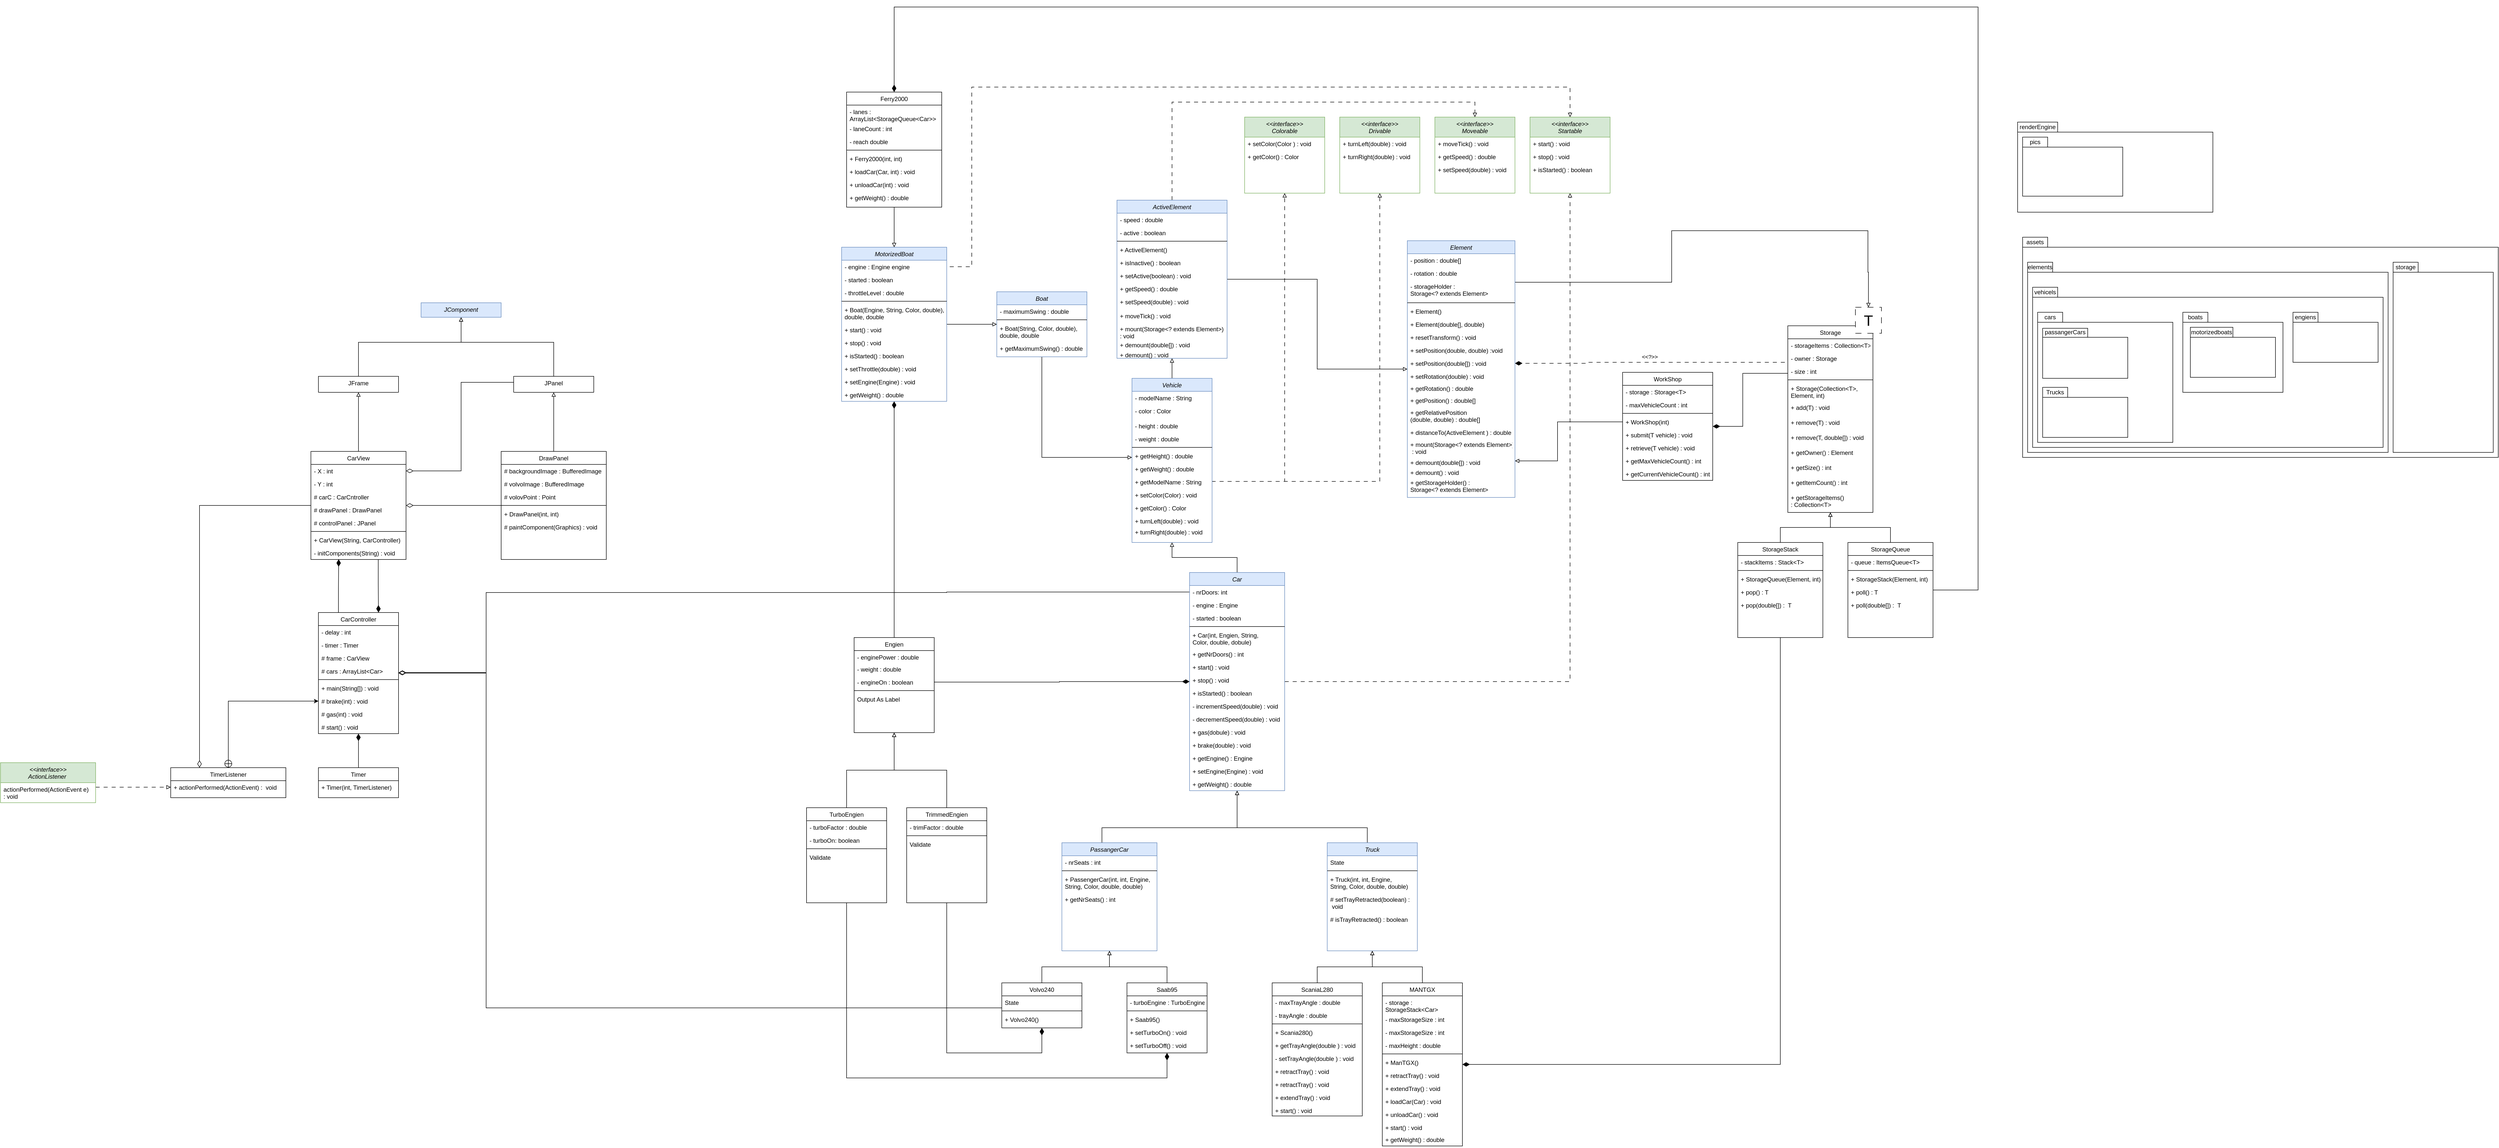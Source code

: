 <mxfile version="22.1.5" type="device">
  <diagram id="C5RBs43oDa-KdzZeNtuy" name="Page-1">
    <mxGraphModel dx="1247" dy="1856" grid="1" gridSize="10" guides="1" tooltips="1" connect="1" arrows="1" fold="1" page="1" pageScale="1" pageWidth="827" pageHeight="1169" math="0" shadow="0">
      <root>
        <mxCell id="WIyWlLk6GJQsqaUBKTNV-0" />
        <mxCell id="WIyWlLk6GJQsqaUBKTNV-1" parent="WIyWlLk6GJQsqaUBKTNV-0" />
        <mxCell id="5AxP4BP0D3H59sQrFA8J-167" style="edgeStyle=orthogonalEdgeStyle;rounded=0;orthogonalLoop=1;jettySize=auto;html=1;dashed=1;dashPattern=8 8;entryX=0.5;entryY=1;entryDx=0;entryDy=0;endArrow=block;endFill=0;exitX=1;exitY=0.5;exitDx=0;exitDy=0;" parent="WIyWlLk6GJQsqaUBKTNV-1" source="D1E1PHfLJZQOSFLsfM7y-203" target="zkfFHV4jXpPFQw0GAbJ--0" edge="1">
          <mxGeometry relative="1" as="geometry">
            <mxPoint x="3120" y="-180" as="targetPoint" />
            <mxPoint x="3110" y="380" as="sourcePoint" />
            <Array as="points">
              <mxPoint x="2940" y="388" />
              <mxPoint x="3085" y="388" />
            </Array>
          </mxGeometry>
        </mxCell>
        <mxCell id="zkfFHV4jXpPFQw0GAbJ--0" value="&lt;&lt;interface&gt;&gt;&#xa;Colorable" style="swimlane;fontStyle=2;align=center;verticalAlign=top;childLayout=stackLayout;horizontal=1;startSize=40;horizontalStack=0;resizeParent=1;resizeLast=0;collapsible=1;marginBottom=0;rounded=0;shadow=0;strokeWidth=1;fillColor=#d5e8d4;strokeColor=#82b366;" parent="WIyWlLk6GJQsqaUBKTNV-1" vertex="1">
          <mxGeometry x="3005" y="-340" width="160" height="152" as="geometry">
            <mxRectangle x="230" y="140" width="160" height="26" as="alternateBounds" />
          </mxGeometry>
        </mxCell>
        <mxCell id="zkfFHV4jXpPFQw0GAbJ--5" value="+ setColor(Color ) : void" style="text;align=left;verticalAlign=top;spacingLeft=4;spacingRight=4;overflow=hidden;rotatable=0;points=[[0,0.5],[1,0.5]];portConstraint=eastwest;" parent="zkfFHV4jXpPFQw0GAbJ--0" vertex="1">
          <mxGeometry y="40" width="160" height="26" as="geometry" />
        </mxCell>
        <mxCell id="D1E1PHfLJZQOSFLsfM7y-112" value="+ getColor() : Color" style="text;align=left;verticalAlign=top;spacingLeft=4;spacingRight=4;overflow=hidden;rotatable=0;points=[[0,0.5],[1,0.5]];portConstraint=eastwest;" parent="zkfFHV4jXpPFQw0GAbJ--0" vertex="1">
          <mxGeometry y="66" width="160" height="26" as="geometry" />
        </mxCell>
        <mxCell id="5AxP4BP0D3H59sQrFA8J-127" style="edgeStyle=orthogonalEdgeStyle;rounded=0;orthogonalLoop=1;jettySize=auto;html=1;entryX=0.5;entryY=0;entryDx=0;entryDy=0;endArrow=block;endFill=0;" parent="WIyWlLk6GJQsqaUBKTNV-1" source="4vimgVukNCVbrJqTi2xf-77" target="5AxP4BP0D3H59sQrFA8J-114" edge="1">
          <mxGeometry relative="1" as="geometry">
            <Array as="points">
              <mxPoint x="3858" y="-10" />
              <mxPoint x="3858" y="-113" />
              <mxPoint x="4250" y="-113" />
              <mxPoint x="4250" y="-30" />
              <mxPoint x="4251" y="-30" />
            </Array>
          </mxGeometry>
        </mxCell>
        <mxCell id="8Gm8YDrwoZhlwAj-0fX_-4" style="edgeStyle=orthogonalEdgeStyle;rounded=0;orthogonalLoop=1;jettySize=auto;html=1;exitX=0;exitY=0.5;exitDx=0;exitDy=0;endArrow=diamondThin;endFill=1;endSize=12;dashed=1;dashPattern=8 8;entryX=1;entryY=0.5;entryDx=0;entryDy=0;" parent="WIyWlLk6GJQsqaUBKTNV-1" source="5AxP4BP0D3H59sQrFA8J-112" target="D1E1PHfLJZQOSFLsfM7y-128" edge="1">
          <mxGeometry relative="1" as="geometry">
            <mxPoint x="3620" y="130" as="targetPoint" />
            <Array as="points">
              <mxPoint x="3690" y="150" />
              <mxPoint x="3690" y="152" />
            </Array>
          </mxGeometry>
        </mxCell>
        <mxCell id="8Gm8YDrwoZhlwAj-0fX_-8" value="&amp;lt;&amp;lt;?&amp;gt;&amp;gt;" style="edgeLabel;html=1;align=center;verticalAlign=middle;resizable=0;points=[];" parent="8Gm8YDrwoZhlwAj-0fX_-4" vertex="1" connectable="0">
          <mxGeometry x="-0.24" y="-1" relative="1" as="geometry">
            <mxPoint x="-104" y="-10" as="offset" />
          </mxGeometry>
        </mxCell>
        <mxCell id="4vimgVukNCVbrJqTi2xf-77" value="Element" style="swimlane;fontStyle=2;align=center;verticalAlign=top;childLayout=stackLayout;horizontal=1;startSize=26;horizontalStack=0;resizeParent=1;resizeLast=0;collapsible=1;marginBottom=0;rounded=0;shadow=0;strokeWidth=1;fillColor=#dae8fc;strokeColor=#6c8ebf;" parent="WIyWlLk6GJQsqaUBKTNV-1" vertex="1">
          <mxGeometry x="3330" y="-93" width="215" height="513" as="geometry">
            <mxRectangle x="550" y="140" width="160" height="26" as="alternateBounds" />
          </mxGeometry>
        </mxCell>
        <mxCell id="4vimgVukNCVbrJqTi2xf-81" value="- position : double[]" style="text;align=left;verticalAlign=top;spacingLeft=4;spacingRight=4;overflow=hidden;rotatable=0;points=[[0,0.5],[1,0.5]];portConstraint=eastwest;rounded=0;shadow=0;html=0;" parent="4vimgVukNCVbrJqTi2xf-77" vertex="1">
          <mxGeometry y="26" width="215" height="26" as="geometry" />
        </mxCell>
        <mxCell id="D1E1PHfLJZQOSFLsfM7y-122" value="- rotation : double" style="text;align=left;verticalAlign=top;spacingLeft=4;spacingRight=4;overflow=hidden;rotatable=0;points=[[0,0.5],[1,0.5]];portConstraint=eastwest;rounded=0;shadow=0;html=0;" parent="4vimgVukNCVbrJqTi2xf-77" vertex="1">
          <mxGeometry y="52" width="215" height="26" as="geometry" />
        </mxCell>
        <mxCell id="D1E1PHfLJZQOSFLsfM7y-123" value="- storageHolder : &#xa;Storage&lt;? extends Element&gt;" style="text;align=left;verticalAlign=top;spacingLeft=4;spacingRight=4;overflow=hidden;rotatable=0;points=[[0,0.5],[1,0.5]];portConstraint=eastwest;rounded=0;shadow=0;html=0;" parent="4vimgVukNCVbrJqTi2xf-77" vertex="1">
          <mxGeometry y="78" width="215" height="42" as="geometry" />
        </mxCell>
        <mxCell id="4vimgVukNCVbrJqTi2xf-83" value="" style="line;html=1;strokeWidth=1;align=left;verticalAlign=middle;spacingTop=-1;spacingLeft=3;spacingRight=3;rotatable=0;labelPosition=right;points=[];portConstraint=eastwest;" parent="4vimgVukNCVbrJqTi2xf-77" vertex="1">
          <mxGeometry y="120" width="215" height="8" as="geometry" />
        </mxCell>
        <mxCell id="4vimgVukNCVbrJqTi2xf-85" value="+ Element()" style="text;align=left;verticalAlign=top;spacingLeft=4;spacingRight=4;overflow=hidden;rotatable=0;points=[[0,0.5],[1,0.5]];portConstraint=eastwest;" parent="4vimgVukNCVbrJqTi2xf-77" vertex="1">
          <mxGeometry y="128" width="215" height="26" as="geometry" />
        </mxCell>
        <mxCell id="D1E1PHfLJZQOSFLsfM7y-124" value="+ Element(double[], double)" style="text;align=left;verticalAlign=top;spacingLeft=4;spacingRight=4;overflow=hidden;rotatable=0;points=[[0,0.5],[1,0.5]];portConstraint=eastwest;" parent="4vimgVukNCVbrJqTi2xf-77" vertex="1">
          <mxGeometry y="154" width="215" height="26" as="geometry" />
        </mxCell>
        <mxCell id="D1E1PHfLJZQOSFLsfM7y-125" value="+ resetTransform() : void" style="text;align=left;verticalAlign=top;spacingLeft=4;spacingRight=4;overflow=hidden;rotatable=0;points=[[0,0.5],[1,0.5]];portConstraint=eastwest;" parent="4vimgVukNCVbrJqTi2xf-77" vertex="1">
          <mxGeometry y="180" width="215" height="26" as="geometry" />
        </mxCell>
        <mxCell id="D1E1PHfLJZQOSFLsfM7y-126" value="+ setPosition(double, double) :void" style="text;align=left;verticalAlign=top;spacingLeft=4;spacingRight=4;overflow=hidden;rotatable=0;points=[[0,0.5],[1,0.5]];portConstraint=eastwest;" parent="4vimgVukNCVbrJqTi2xf-77" vertex="1">
          <mxGeometry y="206" width="215" height="26" as="geometry" />
        </mxCell>
        <mxCell id="D1E1PHfLJZQOSFLsfM7y-128" value="+ setPosition(double[]) : void" style="text;align=left;verticalAlign=top;spacingLeft=4;spacingRight=4;overflow=hidden;rotatable=0;points=[[0,0.5],[1,0.5]];portConstraint=eastwest;" parent="4vimgVukNCVbrJqTi2xf-77" vertex="1">
          <mxGeometry y="232" width="215" height="26" as="geometry" />
        </mxCell>
        <mxCell id="D1E1PHfLJZQOSFLsfM7y-129" value="+ setRotation(double) : void" style="text;align=left;verticalAlign=top;spacingLeft=4;spacingRight=4;overflow=hidden;rotatable=0;points=[[0,0.5],[1,0.5]];portConstraint=eastwest;" parent="4vimgVukNCVbrJqTi2xf-77" vertex="1">
          <mxGeometry y="258" width="215" height="24" as="geometry" />
        </mxCell>
        <mxCell id="D1E1PHfLJZQOSFLsfM7y-130" value="+ getRotation() : double" style="text;align=left;verticalAlign=top;spacingLeft=4;spacingRight=4;overflow=hidden;rotatable=0;points=[[0,0.5],[1,0.5]];portConstraint=eastwest;" parent="4vimgVukNCVbrJqTi2xf-77" vertex="1">
          <mxGeometry y="282" width="215" height="24" as="geometry" />
        </mxCell>
        <mxCell id="D1E1PHfLJZQOSFLsfM7y-131" value="+ getPosition() : double[]" style="text;align=left;verticalAlign=top;spacingLeft=4;spacingRight=4;overflow=hidden;rotatable=0;points=[[0,0.5],[1,0.5]];portConstraint=eastwest;" parent="4vimgVukNCVbrJqTi2xf-77" vertex="1">
          <mxGeometry y="306" width="215" height="24" as="geometry" />
        </mxCell>
        <mxCell id="D1E1PHfLJZQOSFLsfM7y-132" value="+ getRelativePosition &#xa;(double, double) : double[]" style="text;align=left;verticalAlign=top;spacingLeft=4;spacingRight=4;overflow=hidden;rotatable=0;points=[[0,0.5],[1,0.5]];portConstraint=eastwest;" parent="4vimgVukNCVbrJqTi2xf-77" vertex="1">
          <mxGeometry y="330" width="215" height="40" as="geometry" />
        </mxCell>
        <mxCell id="D1E1PHfLJZQOSFLsfM7y-133" value="+ distanceTo(ActiveElement ) : double" style="text;align=left;verticalAlign=top;spacingLeft=4;spacingRight=4;overflow=hidden;rotatable=0;points=[[0,0.5],[1,0.5]];portConstraint=eastwest;" parent="4vimgVukNCVbrJqTi2xf-77" vertex="1">
          <mxGeometry y="370" width="215" height="24" as="geometry" />
        </mxCell>
        <mxCell id="D1E1PHfLJZQOSFLsfM7y-134" value="+ mount(Storage&lt;? extends Element&gt;)&#xa; : void" style="text;align=left;verticalAlign=top;spacingLeft=4;spacingRight=4;overflow=hidden;rotatable=0;points=[[0,0.5],[1,0.5]];portConstraint=eastwest;" parent="4vimgVukNCVbrJqTi2xf-77" vertex="1">
          <mxGeometry y="394" width="215" height="36" as="geometry" />
        </mxCell>
        <mxCell id="D1E1PHfLJZQOSFLsfM7y-135" value="+ demount(double[]) : void" style="text;align=left;verticalAlign=top;spacingLeft=4;spacingRight=4;overflow=hidden;rotatable=0;points=[[0,0.5],[1,0.5]];portConstraint=eastwest;" parent="4vimgVukNCVbrJqTi2xf-77" vertex="1">
          <mxGeometry y="430" width="215" height="20" as="geometry" />
        </mxCell>
        <mxCell id="D1E1PHfLJZQOSFLsfM7y-136" value="+ demount() : void" style="text;align=left;verticalAlign=top;spacingLeft=4;spacingRight=4;overflow=hidden;rotatable=0;points=[[0,0.5],[1,0.5]];portConstraint=eastwest;" parent="4vimgVukNCVbrJqTi2xf-77" vertex="1">
          <mxGeometry y="450" width="215" height="20" as="geometry" />
        </mxCell>
        <mxCell id="D1E1PHfLJZQOSFLsfM7y-137" value="+ getStorageHolder() :&#xa;Storage&lt;? extends Element&gt;" style="text;align=left;verticalAlign=top;spacingLeft=4;spacingRight=4;overflow=hidden;rotatable=0;points=[[0,0.5],[1,0.5]];portConstraint=eastwest;" parent="4vimgVukNCVbrJqTi2xf-77" vertex="1">
          <mxGeometry y="470" width="215" height="40" as="geometry" />
        </mxCell>
        <mxCell id="5AxP4BP0D3H59sQrFA8J-168" style="edgeStyle=orthogonalEdgeStyle;rounded=0;orthogonalLoop=1;jettySize=auto;html=1;dashed=1;dashPattern=8 8;entryX=0.5;entryY=1;entryDx=0;entryDy=0;endArrow=block;endFill=0;exitX=1;exitY=0.5;exitDx=0;exitDy=0;" parent="WIyWlLk6GJQsqaUBKTNV-1" source="D1E1PHfLJZQOSFLsfM7y-203" target="4vimgVukNCVbrJqTi2xf-92" edge="1">
          <mxGeometry relative="1" as="geometry">
            <Array as="points">
              <mxPoint x="3275" y="388" />
            </Array>
            <mxPoint x="3230" y="-60" as="targetPoint" />
            <mxPoint x="3100" y="410" as="sourcePoint" />
          </mxGeometry>
        </mxCell>
        <mxCell id="4vimgVukNCVbrJqTi2xf-92" value="&lt;&lt;interface&gt;&gt;&#xa;Drivable" style="swimlane;fontStyle=2;align=center;verticalAlign=top;childLayout=stackLayout;horizontal=1;startSize=40;horizontalStack=0;resizeParent=1;resizeLast=0;collapsible=1;marginBottom=0;rounded=0;shadow=0;strokeWidth=1;fillColor=#d5e8d4;strokeColor=#82b366;" parent="WIyWlLk6GJQsqaUBKTNV-1" vertex="1">
          <mxGeometry x="3195" y="-340" width="160" height="152" as="geometry">
            <mxRectangle x="230" y="140" width="160" height="26" as="alternateBounds" />
          </mxGeometry>
        </mxCell>
        <mxCell id="4vimgVukNCVbrJqTi2xf-97" value="+ turnLeft(double) : void" style="text;align=left;verticalAlign=top;spacingLeft=4;spacingRight=4;overflow=hidden;rotatable=0;points=[[0,0.5],[1,0.5]];portConstraint=eastwest;" parent="4vimgVukNCVbrJqTi2xf-92" vertex="1">
          <mxGeometry y="40" width="160" height="26" as="geometry" />
        </mxCell>
        <mxCell id="D1E1PHfLJZQOSFLsfM7y-113" value="+ turnRight(double) : void" style="text;align=left;verticalAlign=top;spacingLeft=4;spacingRight=4;overflow=hidden;rotatable=0;points=[[0,0.5],[1,0.5]];portConstraint=eastwest;" parent="4vimgVukNCVbrJqTi2xf-92" vertex="1">
          <mxGeometry y="66" width="160" height="26" as="geometry" />
        </mxCell>
        <mxCell id="4vimgVukNCVbrJqTi2xf-98" value="&lt;&lt;interface&gt;&gt;&#xa;Moveable" style="swimlane;fontStyle=2;align=center;verticalAlign=top;childLayout=stackLayout;horizontal=1;startSize=40;horizontalStack=0;resizeParent=1;resizeLast=0;collapsible=1;marginBottom=0;rounded=0;shadow=0;strokeWidth=1;fillColor=#d5e8d4;strokeColor=#82b366;" parent="WIyWlLk6GJQsqaUBKTNV-1" vertex="1">
          <mxGeometry x="3385" y="-340" width="160" height="152" as="geometry">
            <mxRectangle x="230" y="140" width="160" height="26" as="alternateBounds" />
          </mxGeometry>
        </mxCell>
        <mxCell id="4vimgVukNCVbrJqTi2xf-103" value="+ moveTick() : void" style="text;align=left;verticalAlign=top;spacingLeft=4;spacingRight=4;overflow=hidden;rotatable=0;points=[[0,0.5],[1,0.5]];portConstraint=eastwest;" parent="4vimgVukNCVbrJqTi2xf-98" vertex="1">
          <mxGeometry y="40" width="160" height="26" as="geometry" />
        </mxCell>
        <mxCell id="D1E1PHfLJZQOSFLsfM7y-114" value="+ getSpeed() : double" style="text;align=left;verticalAlign=top;spacingLeft=4;spacingRight=4;overflow=hidden;rotatable=0;points=[[0,0.5],[1,0.5]];portConstraint=eastwest;" parent="4vimgVukNCVbrJqTi2xf-98" vertex="1">
          <mxGeometry y="66" width="160" height="26" as="geometry" />
        </mxCell>
        <mxCell id="D1E1PHfLJZQOSFLsfM7y-115" value="+ setSpeed(double) : void" style="text;align=left;verticalAlign=top;spacingLeft=4;spacingRight=4;overflow=hidden;rotatable=0;points=[[0,0.5],[1,0.5]];portConstraint=eastwest;" parent="4vimgVukNCVbrJqTi2xf-98" vertex="1">
          <mxGeometry y="92" width="160" height="28" as="geometry" />
        </mxCell>
        <mxCell id="5AxP4BP0D3H59sQrFA8J-169" style="edgeStyle=orthogonalEdgeStyle;rounded=0;orthogonalLoop=1;jettySize=auto;html=1;entryX=0.5;entryY=1;entryDx=0;entryDy=0;dashed=1;dashPattern=8 8;exitX=1;exitY=0.5;exitDx=0;exitDy=0;endArrow=block;endFill=0;" parent="WIyWlLk6GJQsqaUBKTNV-1" source="4vimgVukNCVbrJqTi2xf-162" target="4vimgVukNCVbrJqTi2xf-104" edge="1">
          <mxGeometry relative="1" as="geometry">
            <mxPoint x="3290" y="460" as="targetPoint" />
            <Array as="points">
              <mxPoint x="3655" y="788" />
            </Array>
            <mxPoint x="3140" y="460" as="sourcePoint" />
          </mxGeometry>
        </mxCell>
        <mxCell id="4vimgVukNCVbrJqTi2xf-104" value="&lt;&lt;interface&gt;&gt;&#xa;Startable" style="swimlane;fontStyle=2;align=center;verticalAlign=top;childLayout=stackLayout;horizontal=1;startSize=40;horizontalStack=0;resizeParent=1;resizeLast=0;collapsible=1;marginBottom=0;rounded=0;shadow=0;strokeWidth=1;fillColor=#d5e8d4;strokeColor=#82b366;" parent="WIyWlLk6GJQsqaUBKTNV-1" vertex="1">
          <mxGeometry x="3575" y="-340" width="160" height="152" as="geometry">
            <mxRectangle x="230" y="140" width="160" height="26" as="alternateBounds" />
          </mxGeometry>
        </mxCell>
        <mxCell id="4vimgVukNCVbrJqTi2xf-109" value="+ start() : void" style="text;align=left;verticalAlign=top;spacingLeft=4;spacingRight=4;overflow=hidden;rotatable=0;points=[[0,0.5],[1,0.5]];portConstraint=eastwest;" parent="4vimgVukNCVbrJqTi2xf-104" vertex="1">
          <mxGeometry y="40" width="160" height="26" as="geometry" />
        </mxCell>
        <mxCell id="D1E1PHfLJZQOSFLsfM7y-116" value="+ stop() : void" style="text;align=left;verticalAlign=top;spacingLeft=4;spacingRight=4;overflow=hidden;rotatable=0;points=[[0,0.5],[1,0.5]];portConstraint=eastwest;" parent="4vimgVukNCVbrJqTi2xf-104" vertex="1">
          <mxGeometry y="66" width="160" height="26" as="geometry" />
        </mxCell>
        <mxCell id="D1E1PHfLJZQOSFLsfM7y-117" value="+ isStarted() : boolean" style="text;align=left;verticalAlign=top;spacingLeft=4;spacingRight=4;overflow=hidden;rotatable=0;points=[[0,0.5],[1,0.5]];portConstraint=eastwest;" parent="4vimgVukNCVbrJqTi2xf-104" vertex="1">
          <mxGeometry y="92" width="160" height="26" as="geometry" />
        </mxCell>
        <mxCell id="8Gm8YDrwoZhlwAj-0fX_-0" style="edgeStyle=orthogonalEdgeStyle;rounded=0;orthogonalLoop=1;jettySize=auto;html=1;entryX=0.5;entryY=0;entryDx=0;entryDy=0;dashed=1;dashPattern=8 8;endArrow=block;endFill=0;exitX=0.5;exitY=0;exitDx=0;exitDy=0;" parent="WIyWlLk6GJQsqaUBKTNV-1" source="4vimgVukNCVbrJqTi2xf-110" target="4vimgVukNCVbrJqTi2xf-98" edge="1">
          <mxGeometry relative="1" as="geometry">
            <Array as="points">
              <mxPoint x="2860" y="-370" />
              <mxPoint x="3465" y="-370" />
            </Array>
          </mxGeometry>
        </mxCell>
        <mxCell id="8Gm8YDrwoZhlwAj-0fX_-12" style="edgeStyle=orthogonalEdgeStyle;rounded=0;orthogonalLoop=1;jettySize=auto;html=1;entryX=0;entryY=0.5;entryDx=0;entryDy=0;endArrow=block;endFill=0;" parent="WIyWlLk6GJQsqaUBKTNV-1" source="4vimgVukNCVbrJqTi2xf-110" target="4vimgVukNCVbrJqTi2xf-77" edge="1">
          <mxGeometry relative="1" as="geometry" />
        </mxCell>
        <mxCell id="4vimgVukNCVbrJqTi2xf-110" value="ActiveElement&#xa;" style="swimlane;fontStyle=2;align=center;verticalAlign=top;childLayout=stackLayout;horizontal=1;startSize=26;horizontalStack=0;resizeParent=1;resizeLast=0;collapsible=1;marginBottom=0;rounded=0;shadow=0;strokeWidth=1;fillColor=#dae8fc;strokeColor=#6c8ebf;" parent="WIyWlLk6GJQsqaUBKTNV-1" vertex="1">
          <mxGeometry x="2750" y="-174" width="220" height="316" as="geometry">
            <mxRectangle x="550" y="140" width="160" height="26" as="alternateBounds" />
          </mxGeometry>
        </mxCell>
        <mxCell id="4vimgVukNCVbrJqTi2xf-113" value="- speed : double" style="text;align=left;verticalAlign=top;spacingLeft=4;spacingRight=4;overflow=hidden;rotatable=0;points=[[0,0.5],[1,0.5]];portConstraint=eastwest;rounded=0;shadow=0;html=0;" parent="4vimgVukNCVbrJqTi2xf-110" vertex="1">
          <mxGeometry y="26" width="220" height="26" as="geometry" />
        </mxCell>
        <mxCell id="D1E1PHfLJZQOSFLsfM7y-138" value="- active : boolean" style="text;align=left;verticalAlign=top;spacingLeft=4;spacingRight=4;overflow=hidden;rotatable=0;points=[[0,0.5],[1,0.5]];portConstraint=eastwest;rounded=0;shadow=0;html=0;" parent="4vimgVukNCVbrJqTi2xf-110" vertex="1">
          <mxGeometry y="52" width="220" height="26" as="geometry" />
        </mxCell>
        <mxCell id="4vimgVukNCVbrJqTi2xf-116" value="" style="line;html=1;strokeWidth=1;align=left;verticalAlign=middle;spacingTop=-1;spacingLeft=3;spacingRight=3;rotatable=0;labelPosition=right;points=[];portConstraint=eastwest;" parent="4vimgVukNCVbrJqTi2xf-110" vertex="1">
          <mxGeometry y="78" width="220" height="8" as="geometry" />
        </mxCell>
        <mxCell id="D1E1PHfLJZQOSFLsfM7y-201" value="+ ActiveElement()" style="text;align=left;verticalAlign=top;spacingLeft=4;spacingRight=4;overflow=hidden;rotatable=0;points=[[0,0.5],[1,0.5]];portConstraint=eastwest;" parent="4vimgVukNCVbrJqTi2xf-110" vertex="1">
          <mxGeometry y="86" width="220" height="26" as="geometry" />
        </mxCell>
        <mxCell id="D1E1PHfLJZQOSFLsfM7y-139" value="+ isInactive() : boolean" style="text;align=left;verticalAlign=top;spacingLeft=4;spacingRight=4;overflow=hidden;rotatable=0;points=[[0,0.5],[1,0.5]];portConstraint=eastwest;" parent="4vimgVukNCVbrJqTi2xf-110" vertex="1">
          <mxGeometry y="112" width="220" height="26" as="geometry" />
        </mxCell>
        <mxCell id="D1E1PHfLJZQOSFLsfM7y-145" value="+ setActive(boolean) : void" style="text;align=left;verticalAlign=top;spacingLeft=4;spacingRight=4;overflow=hidden;rotatable=0;points=[[0,0.5],[1,0.5]];portConstraint=eastwest;" parent="4vimgVukNCVbrJqTi2xf-110" vertex="1">
          <mxGeometry y="138" width="220" height="26" as="geometry" />
        </mxCell>
        <mxCell id="D1E1PHfLJZQOSFLsfM7y-154" value="+ getSpeed() : double" style="text;align=left;verticalAlign=top;spacingLeft=4;spacingRight=4;overflow=hidden;rotatable=0;points=[[0,0.5],[1,0.5]];portConstraint=eastwest;" parent="4vimgVukNCVbrJqTi2xf-110" vertex="1">
          <mxGeometry y="164" width="220" height="26" as="geometry" />
        </mxCell>
        <mxCell id="D1E1PHfLJZQOSFLsfM7y-155" value="+ setSpeed(double) : void" style="text;align=left;verticalAlign=top;spacingLeft=4;spacingRight=4;overflow=hidden;rotatable=0;points=[[0,0.5],[1,0.5]];portConstraint=eastwest;" parent="4vimgVukNCVbrJqTi2xf-110" vertex="1">
          <mxGeometry y="190" width="220" height="28" as="geometry" />
        </mxCell>
        <mxCell id="D1E1PHfLJZQOSFLsfM7y-156" value="+ moveTick() : void" style="text;align=left;verticalAlign=top;spacingLeft=4;spacingRight=4;overflow=hidden;rotatable=0;points=[[0,0.5],[1,0.5]];portConstraint=eastwest;" parent="4vimgVukNCVbrJqTi2xf-110" vertex="1">
          <mxGeometry y="218" width="220" height="26" as="geometry" />
        </mxCell>
        <mxCell id="D1E1PHfLJZQOSFLsfM7y-157" value="+ mount(Storage&lt;? extends Element&gt;)&#xa;: void" style="text;align=left;verticalAlign=top;spacingLeft=4;spacingRight=4;overflow=hidden;rotatable=0;points=[[0,0.5],[1,0.5]];portConstraint=eastwest;" parent="4vimgVukNCVbrJqTi2xf-110" vertex="1">
          <mxGeometry y="244" width="220" height="32" as="geometry" />
        </mxCell>
        <mxCell id="D1E1PHfLJZQOSFLsfM7y-158" value="+ demount(double[]) : void" style="text;align=left;verticalAlign=top;spacingLeft=4;spacingRight=4;overflow=hidden;rotatable=0;points=[[0,0.5],[1,0.5]];portConstraint=eastwest;" parent="4vimgVukNCVbrJqTi2xf-110" vertex="1">
          <mxGeometry y="276" width="220" height="20" as="geometry" />
        </mxCell>
        <mxCell id="D1E1PHfLJZQOSFLsfM7y-159" value="+ demount() : void" style="text;align=left;verticalAlign=top;spacingLeft=4;spacingRight=4;overflow=hidden;rotatable=0;points=[[0,0.5],[1,0.5]];portConstraint=eastwest;" parent="4vimgVukNCVbrJqTi2xf-110" vertex="1">
          <mxGeometry y="296" width="220" height="20" as="geometry" />
        </mxCell>
        <mxCell id="4vimgVukNCVbrJqTi2xf-160" style="edgeStyle=orthogonalEdgeStyle;rounded=0;orthogonalLoop=1;jettySize=auto;html=1;entryX=0.5;entryY=1;entryDx=0;entryDy=0;endArrow=block;endFill=0;" parent="WIyWlLk6GJQsqaUBKTNV-1" source="4vimgVukNCVbrJqTi2xf-126" target="4vimgVukNCVbrJqTi2xf-110" edge="1">
          <mxGeometry relative="1" as="geometry" />
        </mxCell>
        <mxCell id="4vimgVukNCVbrJqTi2xf-126" value="Vehicle" style="swimlane;fontStyle=2;align=center;verticalAlign=top;childLayout=stackLayout;horizontal=1;startSize=26;horizontalStack=0;resizeParent=1;resizeLast=0;collapsible=1;marginBottom=0;rounded=0;shadow=0;strokeWidth=1;fillColor=#dae8fc;strokeColor=#6c8ebf;" parent="WIyWlLk6GJQsqaUBKTNV-1" vertex="1">
          <mxGeometry x="2780" y="182" width="160" height="328" as="geometry">
            <mxRectangle x="550" y="140" width="160" height="26" as="alternateBounds" />
          </mxGeometry>
        </mxCell>
        <mxCell id="4vimgVukNCVbrJqTi2xf-127" value="- modelName : String" style="text;align=left;verticalAlign=top;spacingLeft=4;spacingRight=4;overflow=hidden;rotatable=0;points=[[0,0.5],[1,0.5]];portConstraint=eastwest;rounded=0;shadow=0;html=0;" parent="4vimgVukNCVbrJqTi2xf-126" vertex="1">
          <mxGeometry y="26" width="160" height="26" as="geometry" />
        </mxCell>
        <mxCell id="D1E1PHfLJZQOSFLsfM7y-162" value="- color : Color" style="text;align=left;verticalAlign=top;spacingLeft=4;spacingRight=4;overflow=hidden;rotatable=0;points=[[0,0.5],[1,0.5]];portConstraint=eastwest;rounded=0;shadow=0;html=0;" parent="4vimgVukNCVbrJqTi2xf-126" vertex="1">
          <mxGeometry y="52" width="160" height="30" as="geometry" />
        </mxCell>
        <mxCell id="D1E1PHfLJZQOSFLsfM7y-161" value="- height : double" style="text;align=left;verticalAlign=top;spacingLeft=4;spacingRight=4;overflow=hidden;rotatable=0;points=[[0,0.5],[1,0.5]];portConstraint=eastwest;rounded=0;shadow=0;html=0;" parent="4vimgVukNCVbrJqTi2xf-126" vertex="1">
          <mxGeometry y="82" width="160" height="26" as="geometry" />
        </mxCell>
        <mxCell id="D1E1PHfLJZQOSFLsfM7y-160" value="- weight : double" style="text;align=left;verticalAlign=top;spacingLeft=4;spacingRight=4;overflow=hidden;rotatable=0;points=[[0,0.5],[1,0.5]];portConstraint=eastwest;rounded=0;shadow=0;html=0;" parent="4vimgVukNCVbrJqTi2xf-126" vertex="1">
          <mxGeometry y="108" width="160" height="26" as="geometry" />
        </mxCell>
        <mxCell id="4vimgVukNCVbrJqTi2xf-130" value="" style="line;html=1;strokeWidth=1;align=left;verticalAlign=middle;spacingTop=-1;spacingLeft=3;spacingRight=3;rotatable=0;labelPosition=right;points=[];portConstraint=eastwest;" parent="4vimgVukNCVbrJqTi2xf-126" vertex="1">
          <mxGeometry y="134" width="160" height="8" as="geometry" />
        </mxCell>
        <mxCell id="4vimgVukNCVbrJqTi2xf-131" value="+ getHeight() : double" style="text;align=left;verticalAlign=top;spacingLeft=4;spacingRight=4;overflow=hidden;rotatable=0;points=[[0,0.5],[1,0.5]];portConstraint=eastwest;" parent="4vimgVukNCVbrJqTi2xf-126" vertex="1">
          <mxGeometry y="142" width="160" height="26" as="geometry" />
        </mxCell>
        <mxCell id="D1E1PHfLJZQOSFLsfM7y-202" value="+ getWeight() : double" style="text;align=left;verticalAlign=top;spacingLeft=4;spacingRight=4;overflow=hidden;rotatable=0;points=[[0,0.5],[1,0.5]];portConstraint=eastwest;" parent="4vimgVukNCVbrJqTi2xf-126" vertex="1">
          <mxGeometry y="168" width="160" height="26" as="geometry" />
        </mxCell>
        <mxCell id="D1E1PHfLJZQOSFLsfM7y-203" value="+ getModelName : String" style="text;align=left;verticalAlign=top;spacingLeft=4;spacingRight=4;overflow=hidden;rotatable=0;points=[[0,0.5],[1,0.5]];portConstraint=eastwest;" parent="4vimgVukNCVbrJqTi2xf-126" vertex="1">
          <mxGeometry y="194" width="160" height="26" as="geometry" />
        </mxCell>
        <mxCell id="D1E1PHfLJZQOSFLsfM7y-205" value="+ setColor(Color) : void" style="text;align=left;verticalAlign=top;spacingLeft=4;spacingRight=4;overflow=hidden;rotatable=0;points=[[0,0.5],[1,0.5]];portConstraint=eastwest;" parent="4vimgVukNCVbrJqTi2xf-126" vertex="1">
          <mxGeometry y="220" width="160" height="26" as="geometry" />
        </mxCell>
        <mxCell id="D1E1PHfLJZQOSFLsfM7y-208" value="+ getColor() : Color" style="text;align=left;verticalAlign=top;spacingLeft=4;spacingRight=4;overflow=hidden;rotatable=0;points=[[0,0.5],[1,0.5]];portConstraint=eastwest;" parent="4vimgVukNCVbrJqTi2xf-126" vertex="1">
          <mxGeometry y="246" width="160" height="26" as="geometry" />
        </mxCell>
        <mxCell id="D1E1PHfLJZQOSFLsfM7y-207" value="+ turnLeft(double) : void" style="text;align=left;verticalAlign=top;spacingLeft=4;spacingRight=4;overflow=hidden;rotatable=0;points=[[0,0.5],[1,0.5]];portConstraint=eastwest;" parent="4vimgVukNCVbrJqTi2xf-126" vertex="1">
          <mxGeometry y="272" width="160" height="22" as="geometry" />
        </mxCell>
        <mxCell id="D1E1PHfLJZQOSFLsfM7y-206" value="+ turnRight(double) : void" style="text;align=left;verticalAlign=top;spacingLeft=4;spacingRight=4;overflow=hidden;rotatable=0;points=[[0,0.5],[1,0.5]];portConstraint=eastwest;" parent="4vimgVukNCVbrJqTi2xf-126" vertex="1">
          <mxGeometry y="294" width="160" height="26" as="geometry" />
        </mxCell>
        <mxCell id="5AxP4BP0D3H59sQrFA8J-163" style="edgeStyle=orthogonalEdgeStyle;rounded=0;orthogonalLoop=1;jettySize=auto;html=1;endArrow=block;endFill=0;exitX=0;exitY=0.5;exitDx=0;exitDy=0;entryX=1;entryY=0.5;entryDx=0;entryDy=0;" parent="WIyWlLk6GJQsqaUBKTNV-1" source="4vimgVukNCVbrJqTi2xf-149" target="D1E1PHfLJZQOSFLsfM7y-135" edge="1">
          <mxGeometry relative="1" as="geometry">
            <mxPoint x="3545" y="332" as="targetPoint" />
            <Array as="points">
              <mxPoint x="3630" y="269" />
              <mxPoint x="3630" y="347" />
            </Array>
          </mxGeometry>
        </mxCell>
        <mxCell id="4vimgVukNCVbrJqTi2xf-143" value="WorkShop&#xa;" style="swimlane;fontStyle=0;align=center;verticalAlign=top;childLayout=stackLayout;horizontal=1;startSize=26;horizontalStack=0;resizeParent=1;resizeLast=0;collapsible=1;marginBottom=0;rounded=0;shadow=0;strokeWidth=1;" parent="WIyWlLk6GJQsqaUBKTNV-1" vertex="1">
          <mxGeometry x="3760" y="170" width="180" height="216" as="geometry">
            <mxRectangle x="550" y="140" width="160" height="26" as="alternateBounds" />
          </mxGeometry>
        </mxCell>
        <mxCell id="4vimgVukNCVbrJqTi2xf-146" value="- storage : Storage&lt;T&gt;" style="text;align=left;verticalAlign=top;spacingLeft=4;spacingRight=4;overflow=hidden;rotatable=0;points=[[0,0.5],[1,0.5]];portConstraint=eastwest;rounded=0;shadow=0;html=0;" parent="4vimgVukNCVbrJqTi2xf-143" vertex="1">
          <mxGeometry y="26" width="180" height="26" as="geometry" />
        </mxCell>
        <mxCell id="D1E1PHfLJZQOSFLsfM7y-181" value="- maxVehicleCount : int" style="text;align=left;verticalAlign=top;spacingLeft=4;spacingRight=4;overflow=hidden;rotatable=0;points=[[0,0.5],[1,0.5]];portConstraint=eastwest;rounded=0;shadow=0;html=0;" parent="4vimgVukNCVbrJqTi2xf-143" vertex="1">
          <mxGeometry y="52" width="180" height="26" as="geometry" />
        </mxCell>
        <mxCell id="4vimgVukNCVbrJqTi2xf-147" value="" style="line;html=1;strokeWidth=1;align=left;verticalAlign=middle;spacingTop=-1;spacingLeft=3;spacingRight=3;rotatable=0;labelPosition=right;points=[];portConstraint=eastwest;" parent="4vimgVukNCVbrJqTi2xf-143" vertex="1">
          <mxGeometry y="78" width="180" height="8" as="geometry" />
        </mxCell>
        <mxCell id="4vimgVukNCVbrJqTi2xf-149" value="+ WorkShop(int)" style="text;align=left;verticalAlign=top;spacingLeft=4;spacingRight=4;overflow=hidden;rotatable=0;points=[[0,0.5],[1,0.5]];portConstraint=eastwest;" parent="4vimgVukNCVbrJqTi2xf-143" vertex="1">
          <mxGeometry y="86" width="180" height="26" as="geometry" />
        </mxCell>
        <mxCell id="D1E1PHfLJZQOSFLsfM7y-210" value="+ submit(T vehicle) : void" style="text;align=left;verticalAlign=top;spacingLeft=4;spacingRight=4;overflow=hidden;rotatable=0;points=[[0,0.5],[1,0.5]];portConstraint=eastwest;" parent="4vimgVukNCVbrJqTi2xf-143" vertex="1">
          <mxGeometry y="112" width="180" height="26" as="geometry" />
        </mxCell>
        <mxCell id="D1E1PHfLJZQOSFLsfM7y-211" value="+ retrieve(T vehicle) : void" style="text;align=left;verticalAlign=top;spacingLeft=4;spacingRight=4;overflow=hidden;rotatable=0;points=[[0,0.5],[1,0.5]];portConstraint=eastwest;" parent="4vimgVukNCVbrJqTi2xf-143" vertex="1">
          <mxGeometry y="138" width="180" height="26" as="geometry" />
        </mxCell>
        <mxCell id="D1E1PHfLJZQOSFLsfM7y-212" value="+ getMaxVehicleCount() : int" style="text;align=left;verticalAlign=top;spacingLeft=4;spacingRight=4;overflow=hidden;rotatable=0;points=[[0,0.5],[1,0.5]];portConstraint=eastwest;" parent="4vimgVukNCVbrJqTi2xf-143" vertex="1">
          <mxGeometry y="164" width="180" height="26" as="geometry" />
        </mxCell>
        <mxCell id="D1E1PHfLJZQOSFLsfM7y-213" value="+ getCurrentVehicleCount() : int" style="text;align=left;verticalAlign=top;spacingLeft=4;spacingRight=4;overflow=hidden;rotatable=0;points=[[0,0.5],[1,0.5]];portConstraint=eastwest;" parent="4vimgVukNCVbrJqTi2xf-143" vertex="1">
          <mxGeometry y="190" width="180" height="26" as="geometry" />
        </mxCell>
        <mxCell id="8Gm8YDrwoZhlwAj-0fX_-22" style="edgeStyle=orthogonalEdgeStyle;rounded=0;orthogonalLoop=1;jettySize=auto;html=1;entryX=0.5;entryY=1;entryDx=0;entryDy=0;endArrow=block;endFill=0;" parent="WIyWlLk6GJQsqaUBKTNV-1" source="4vimgVukNCVbrJqTi2xf-162" target="4vimgVukNCVbrJqTi2xf-126" edge="1">
          <mxGeometry relative="1" as="geometry" />
        </mxCell>
        <mxCell id="D1E1PHfLJZQOSFLsfM7y-107" style="edgeStyle=orthogonalEdgeStyle;rounded=0;orthogonalLoop=1;jettySize=auto;html=1;entryX=1.002;entryY=0.615;entryDx=0;entryDy=0;endArrow=diamondThin;endFill=0;entryPerimeter=0;exitX=0;exitY=0.5;exitDx=0;exitDy=0;endSize=12;" parent="WIyWlLk6GJQsqaUBKTNV-1" source="D1E1PHfLJZQOSFLsfM7y-164" target="D1E1PHfLJZQOSFLsfM7y-191" edge="1">
          <mxGeometry relative="1" as="geometry">
            <mxPoint x="1270" y="957.91" as="targetPoint" />
            <mxPoint x="2850" y="700" as="sourcePoint" />
            <Array as="points">
              <mxPoint x="2410" y="609" />
              <mxPoint x="2410" y="610" />
              <mxPoint x="1490" y="610" />
              <mxPoint x="1490" y="770" />
            </Array>
          </mxGeometry>
        </mxCell>
        <mxCell id="4vimgVukNCVbrJqTi2xf-162" value="Car" style="swimlane;fontStyle=2;align=center;verticalAlign=top;childLayout=stackLayout;horizontal=1;startSize=26;horizontalStack=0;resizeParent=1;resizeLast=0;collapsible=1;marginBottom=0;rounded=0;shadow=0;strokeWidth=1;fillColor=#dae8fc;strokeColor=#6c8ebf;" parent="WIyWlLk6GJQsqaUBKTNV-1" vertex="1">
          <mxGeometry x="2895" y="570" width="190" height="436" as="geometry">
            <mxRectangle x="550" y="140" width="160" height="26" as="alternateBounds" />
          </mxGeometry>
        </mxCell>
        <mxCell id="D1E1PHfLJZQOSFLsfM7y-164" value="- nrDoors: int" style="text;align=left;verticalAlign=top;spacingLeft=4;spacingRight=4;overflow=hidden;rotatable=0;points=[[0,0.5],[1,0.5]];portConstraint=eastwest;rounded=0;shadow=0;html=0;" parent="4vimgVukNCVbrJqTi2xf-162" vertex="1">
          <mxGeometry y="26" width="190" height="26" as="geometry" />
        </mxCell>
        <mxCell id="D1E1PHfLJZQOSFLsfM7y-167" value="- engine : Engine" style="text;align=left;verticalAlign=top;spacingLeft=4;spacingRight=4;overflow=hidden;rotatable=0;points=[[0,0.5],[1,0.5]];portConstraint=eastwest;rounded=0;shadow=0;html=0;" parent="4vimgVukNCVbrJqTi2xf-162" vertex="1">
          <mxGeometry y="52" width="190" height="26" as="geometry" />
        </mxCell>
        <mxCell id="D1E1PHfLJZQOSFLsfM7y-166" value="- started : boolean" style="text;align=left;verticalAlign=top;spacingLeft=4;spacingRight=4;overflow=hidden;rotatable=0;points=[[0,0.5],[1,0.5]];portConstraint=eastwest;rounded=0;shadow=0;html=0;" parent="4vimgVukNCVbrJqTi2xf-162" vertex="1">
          <mxGeometry y="78" width="190" height="26" as="geometry" />
        </mxCell>
        <mxCell id="4vimgVukNCVbrJqTi2xf-166" value="" style="line;html=1;strokeWidth=1;align=left;verticalAlign=middle;spacingTop=-1;spacingLeft=3;spacingRight=3;rotatable=0;labelPosition=right;points=[];portConstraint=eastwest;" parent="4vimgVukNCVbrJqTi2xf-162" vertex="1">
          <mxGeometry y="104" width="190" height="8" as="geometry" />
        </mxCell>
        <mxCell id="4vimgVukNCVbrJqTi2xf-167" value="+ Car(int, Engien, String, &#xa;Color, double, dobule)" style="text;align=left;verticalAlign=top;spacingLeft=4;spacingRight=4;overflow=hidden;rotatable=0;points=[[0,0.5],[1,0.5]];portConstraint=eastwest;" parent="4vimgVukNCVbrJqTi2xf-162" vertex="1">
          <mxGeometry y="112" width="190" height="38" as="geometry" />
        </mxCell>
        <mxCell id="D1E1PHfLJZQOSFLsfM7y-232" value="+ getNrDoors() : int" style="text;align=left;verticalAlign=top;spacingLeft=4;spacingRight=4;overflow=hidden;rotatable=0;points=[[0,0.5],[1,0.5]];portConstraint=eastwest;" parent="4vimgVukNCVbrJqTi2xf-162" vertex="1">
          <mxGeometry y="150" width="190" height="26" as="geometry" />
        </mxCell>
        <mxCell id="D1E1PHfLJZQOSFLsfM7y-233" value="+ start() : void" style="text;align=left;verticalAlign=top;spacingLeft=4;spacingRight=4;overflow=hidden;rotatable=0;points=[[0,0.5],[1,0.5]];portConstraint=eastwest;" parent="4vimgVukNCVbrJqTi2xf-162" vertex="1">
          <mxGeometry y="176" width="190" height="26" as="geometry" />
        </mxCell>
        <mxCell id="D1E1PHfLJZQOSFLsfM7y-234" value="+ stop() : void" style="text;align=left;verticalAlign=top;spacingLeft=4;spacingRight=4;overflow=hidden;rotatable=0;points=[[0,0.5],[1,0.5]];portConstraint=eastwest;" parent="4vimgVukNCVbrJqTi2xf-162" vertex="1">
          <mxGeometry y="202" width="190" height="26" as="geometry" />
        </mxCell>
        <mxCell id="D1E1PHfLJZQOSFLsfM7y-237" value="+ isStarted() : boolean" style="text;align=left;verticalAlign=top;spacingLeft=4;spacingRight=4;overflow=hidden;rotatable=0;points=[[0,0.5],[1,0.5]];portConstraint=eastwest;" parent="4vimgVukNCVbrJqTi2xf-162" vertex="1">
          <mxGeometry y="228" width="190" height="26" as="geometry" />
        </mxCell>
        <mxCell id="D1E1PHfLJZQOSFLsfM7y-241" value="- incrementSpeed(double) : void" style="text;align=left;verticalAlign=top;spacingLeft=4;spacingRight=4;overflow=hidden;rotatable=0;points=[[0,0.5],[1,0.5]];portConstraint=eastwest;" parent="4vimgVukNCVbrJqTi2xf-162" vertex="1">
          <mxGeometry y="254" width="190" height="26" as="geometry" />
        </mxCell>
        <mxCell id="D1E1PHfLJZQOSFLsfM7y-240" value="- decrementSpeed(double) : void" style="text;align=left;verticalAlign=top;spacingLeft=4;spacingRight=4;overflow=hidden;rotatable=0;points=[[0,0.5],[1,0.5]];portConstraint=eastwest;" parent="4vimgVukNCVbrJqTi2xf-162" vertex="1">
          <mxGeometry y="280" width="190" height="26" as="geometry" />
        </mxCell>
        <mxCell id="D1E1PHfLJZQOSFLsfM7y-239" value="+ gas(dobule) : void" style="text;align=left;verticalAlign=top;spacingLeft=4;spacingRight=4;overflow=hidden;rotatable=0;points=[[0,0.5],[1,0.5]];portConstraint=eastwest;" parent="4vimgVukNCVbrJqTi2xf-162" vertex="1">
          <mxGeometry y="306" width="190" height="26" as="geometry" />
        </mxCell>
        <mxCell id="D1E1PHfLJZQOSFLsfM7y-238" value="+ brake(double) : void" style="text;align=left;verticalAlign=top;spacingLeft=4;spacingRight=4;overflow=hidden;rotatable=0;points=[[0,0.5],[1,0.5]];portConstraint=eastwest;" parent="4vimgVukNCVbrJqTi2xf-162" vertex="1">
          <mxGeometry y="332" width="190" height="26" as="geometry" />
        </mxCell>
        <mxCell id="D1E1PHfLJZQOSFLsfM7y-236" value="+ getEngine() : Engine" style="text;align=left;verticalAlign=top;spacingLeft=4;spacingRight=4;overflow=hidden;rotatable=0;points=[[0,0.5],[1,0.5]];portConstraint=eastwest;" parent="4vimgVukNCVbrJqTi2xf-162" vertex="1">
          <mxGeometry y="358" width="190" height="26" as="geometry" />
        </mxCell>
        <mxCell id="D1E1PHfLJZQOSFLsfM7y-235" value="+ setEngine(Engine) : void" style="text;align=left;verticalAlign=top;spacingLeft=4;spacingRight=4;overflow=hidden;rotatable=0;points=[[0,0.5],[1,0.5]];portConstraint=eastwest;" parent="4vimgVukNCVbrJqTi2xf-162" vertex="1">
          <mxGeometry y="384" width="190" height="26" as="geometry" />
        </mxCell>
        <mxCell id="D1E1PHfLJZQOSFLsfM7y-242" value="+ getWeight() : double" style="text;align=left;verticalAlign=top;spacingLeft=4;spacingRight=4;overflow=hidden;rotatable=0;points=[[0,0.5],[1,0.5]];portConstraint=eastwest;" parent="4vimgVukNCVbrJqTi2xf-162" vertex="1">
          <mxGeometry y="410" width="190" height="26" as="geometry" />
        </mxCell>
        <mxCell id="8Gm8YDrwoZhlwAj-0fX_-17" style="edgeStyle=orthogonalEdgeStyle;rounded=0;orthogonalLoop=1;jettySize=auto;html=1;endArrow=block;endFill=0;entryX=0.5;entryY=1;entryDx=0;entryDy=0;" parent="WIyWlLk6GJQsqaUBKTNV-1" source="4vimgVukNCVbrJqTi2xf-169" target="4vimgVukNCVbrJqTi2xf-162" edge="1">
          <mxGeometry relative="1" as="geometry">
            <Array as="points">
              <mxPoint x="3250" y="1080" />
              <mxPoint x="2990" y="1080" />
            </Array>
            <mxPoint x="3000" y="830" as="targetPoint" />
          </mxGeometry>
        </mxCell>
        <mxCell id="4vimgVukNCVbrJqTi2xf-169" value="Truck" style="swimlane;fontStyle=2;align=center;verticalAlign=top;childLayout=stackLayout;horizontal=1;startSize=26;horizontalStack=0;resizeParent=1;resizeLast=0;collapsible=1;marginBottom=0;rounded=0;shadow=0;strokeWidth=1;fillColor=#dae8fc;strokeColor=#6c8ebf;" parent="WIyWlLk6GJQsqaUBKTNV-1" vertex="1">
          <mxGeometry x="3170" y="1110" width="180" height="216" as="geometry">
            <mxRectangle x="550" y="140" width="160" height="26" as="alternateBounds" />
          </mxGeometry>
        </mxCell>
        <mxCell id="4vimgVukNCVbrJqTi2xf-170" value="State" style="text;align=left;verticalAlign=top;spacingLeft=4;spacingRight=4;overflow=hidden;rotatable=0;points=[[0,0.5],[1,0.5]];portConstraint=eastwest;rounded=0;shadow=0;html=0;" parent="4vimgVukNCVbrJqTi2xf-169" vertex="1">
          <mxGeometry y="26" width="180" height="26" as="geometry" />
        </mxCell>
        <mxCell id="4vimgVukNCVbrJqTi2xf-173" value="" style="line;html=1;strokeWidth=1;align=left;verticalAlign=middle;spacingTop=-1;spacingLeft=3;spacingRight=3;rotatable=0;labelPosition=right;points=[];portConstraint=eastwest;" parent="4vimgVukNCVbrJqTi2xf-169" vertex="1">
          <mxGeometry y="52" width="180" height="8" as="geometry" />
        </mxCell>
        <mxCell id="D1E1PHfLJZQOSFLsfM7y-244" value="+ Truck(int, int, Engine, &#xa;String, Color, double, double)" style="text;align=left;verticalAlign=top;spacingLeft=4;spacingRight=4;overflow=hidden;rotatable=0;points=[[0,0.5],[1,0.5]];portConstraint=eastwest;" parent="4vimgVukNCVbrJqTi2xf-169" vertex="1">
          <mxGeometry y="60" width="180" height="40" as="geometry" />
        </mxCell>
        <mxCell id="4vimgVukNCVbrJqTi2xf-174" value="# setTrayRetracted(boolean) :&#xa; void" style="text;align=left;verticalAlign=top;spacingLeft=4;spacingRight=4;overflow=hidden;rotatable=0;points=[[0,0.5],[1,0.5]];portConstraint=eastwest;" parent="4vimgVukNCVbrJqTi2xf-169" vertex="1">
          <mxGeometry y="100" width="180" height="40" as="geometry" />
        </mxCell>
        <mxCell id="D1E1PHfLJZQOSFLsfM7y-250" value="# isTrayRetracted() : boolean" style="text;align=left;verticalAlign=top;spacingLeft=4;spacingRight=4;overflow=hidden;rotatable=0;points=[[0,0.5],[1,0.5]];portConstraint=eastwest;" parent="4vimgVukNCVbrJqTi2xf-169" vertex="1">
          <mxGeometry y="140" width="180" height="30" as="geometry" />
        </mxCell>
        <mxCell id="8Gm8YDrwoZhlwAj-0fX_-16" style="edgeStyle=orthogonalEdgeStyle;rounded=0;orthogonalLoop=1;jettySize=auto;html=1;endArrow=block;endFill=0;entryX=0.5;entryY=1;entryDx=0;entryDy=0;" parent="WIyWlLk6GJQsqaUBKTNV-1" source="5AxP4BP0D3H59sQrFA8J-4" target="4vimgVukNCVbrJqTi2xf-162" edge="1">
          <mxGeometry relative="1" as="geometry">
            <Array as="points">
              <mxPoint x="2720" y="1080" />
              <mxPoint x="2990" y="1080" />
            </Array>
            <mxPoint x="2980" y="1030" as="targetPoint" />
          </mxGeometry>
        </mxCell>
        <mxCell id="5AxP4BP0D3H59sQrFA8J-4" value="PassangerCar" style="swimlane;fontStyle=2;align=center;verticalAlign=top;childLayout=stackLayout;horizontal=1;startSize=26;horizontalStack=0;resizeParent=1;resizeLast=0;collapsible=1;marginBottom=0;rounded=0;shadow=0;strokeWidth=1;fillColor=#dae8fc;strokeColor=#6c8ebf;" parent="WIyWlLk6GJQsqaUBKTNV-1" vertex="1">
          <mxGeometry x="2640" y="1110" width="190" height="216" as="geometry">
            <mxRectangle x="550" y="140" width="160" height="26" as="alternateBounds" />
          </mxGeometry>
        </mxCell>
        <mxCell id="5AxP4BP0D3H59sQrFA8J-5" value="- nrSeats : int" style="text;align=left;verticalAlign=top;spacingLeft=4;spacingRight=4;overflow=hidden;rotatable=0;points=[[0,0.5],[1,0.5]];portConstraint=eastwest;rounded=0;shadow=0;html=0;" parent="5AxP4BP0D3H59sQrFA8J-4" vertex="1">
          <mxGeometry y="26" width="190" height="26" as="geometry" />
        </mxCell>
        <mxCell id="5AxP4BP0D3H59sQrFA8J-8" value="" style="line;html=1;strokeWidth=1;align=left;verticalAlign=middle;spacingTop=-1;spacingLeft=3;spacingRight=3;rotatable=0;labelPosition=right;points=[];portConstraint=eastwest;" parent="5AxP4BP0D3H59sQrFA8J-4" vertex="1">
          <mxGeometry y="52" width="190" height="8" as="geometry" />
        </mxCell>
        <mxCell id="5AxP4BP0D3H59sQrFA8J-9" value="+ PassengerCar(int, int, Engine, &#xa;String, Color, double, double)" style="text;align=left;verticalAlign=top;spacingLeft=4;spacingRight=4;overflow=hidden;rotatable=0;points=[[0,0.5],[1,0.5]];portConstraint=eastwest;" parent="5AxP4BP0D3H59sQrFA8J-4" vertex="1">
          <mxGeometry y="60" width="190" height="40" as="geometry" />
        </mxCell>
        <mxCell id="D1E1PHfLJZQOSFLsfM7y-243" value="+ getNrSeats() : int" style="text;align=left;verticalAlign=top;spacingLeft=4;spacingRight=4;overflow=hidden;rotatable=0;points=[[0,0.5],[1,0.5]];portConstraint=eastwest;" parent="5AxP4BP0D3H59sQrFA8J-4" vertex="1">
          <mxGeometry y="100" width="190" height="26" as="geometry" />
        </mxCell>
        <mxCell id="5AxP4BP0D3H59sQrFA8J-29" style="edgeStyle=orthogonalEdgeStyle;rounded=0;orthogonalLoop=1;jettySize=auto;html=1;entryX=0.5;entryY=1;entryDx=0;entryDy=0;endArrow=block;endFill=0;" parent="WIyWlLk6GJQsqaUBKTNV-1" source="5AxP4BP0D3H59sQrFA8J-12" target="5AxP4BP0D3H59sQrFA8J-4" edge="1">
          <mxGeometry relative="1" as="geometry" />
        </mxCell>
        <mxCell id="D1E1PHfLJZQOSFLsfM7y-109" style="edgeStyle=orthogonalEdgeStyle;rounded=0;orthogonalLoop=1;jettySize=auto;html=1;entryX=1;entryY=0.5;entryDx=0;entryDy=0;endArrow=diamondThin;endFill=0;endSize=12;" parent="WIyWlLk6GJQsqaUBKTNV-1" source="5AxP4BP0D3H59sQrFA8J-12" target="i-63GN7wooTN-oHSXO1O-38" edge="1">
          <mxGeometry relative="1" as="geometry">
            <mxPoint x="2010" y="1060" as="targetPoint" />
            <Array as="points">
              <mxPoint x="1490" y="1440" />
              <mxPoint x="1490" y="771" />
            </Array>
          </mxGeometry>
        </mxCell>
        <mxCell id="5AxP4BP0D3H59sQrFA8J-12" value="Volvo240" style="swimlane;fontStyle=0;align=center;verticalAlign=top;childLayout=stackLayout;horizontal=1;startSize=26;horizontalStack=0;resizeParent=1;resizeLast=0;collapsible=1;marginBottom=0;rounded=0;shadow=0;strokeWidth=1;" parent="WIyWlLk6GJQsqaUBKTNV-1" vertex="1">
          <mxGeometry x="2520" y="1390" width="160" height="90" as="geometry">
            <mxRectangle x="550" y="140" width="160" height="26" as="alternateBounds" />
          </mxGeometry>
        </mxCell>
        <mxCell id="5AxP4BP0D3H59sQrFA8J-13" value="State" style="text;align=left;verticalAlign=top;spacingLeft=4;spacingRight=4;overflow=hidden;rotatable=0;points=[[0,0.5],[1,0.5]];portConstraint=eastwest;rounded=0;shadow=0;html=0;" parent="5AxP4BP0D3H59sQrFA8J-12" vertex="1">
          <mxGeometry y="26" width="160" height="26" as="geometry" />
        </mxCell>
        <mxCell id="5AxP4BP0D3H59sQrFA8J-16" value="" style="line;html=1;strokeWidth=1;align=left;verticalAlign=middle;spacingTop=-1;spacingLeft=3;spacingRight=3;rotatable=0;labelPosition=right;points=[];portConstraint=eastwest;" parent="5AxP4BP0D3H59sQrFA8J-12" vertex="1">
          <mxGeometry y="52" width="160" height="8" as="geometry" />
        </mxCell>
        <mxCell id="5AxP4BP0D3H59sQrFA8J-17" value="+ Volvo240()" style="text;align=left;verticalAlign=top;spacingLeft=4;spacingRight=4;overflow=hidden;rotatable=0;points=[[0,0.5],[1,0.5]];portConstraint=eastwest;" parent="5AxP4BP0D3H59sQrFA8J-12" vertex="1">
          <mxGeometry y="60" width="160" height="26" as="geometry" />
        </mxCell>
        <mxCell id="5AxP4BP0D3H59sQrFA8J-31" style="edgeStyle=orthogonalEdgeStyle;rounded=0;orthogonalLoop=1;jettySize=auto;html=1;entryX=0.5;entryY=1;entryDx=0;entryDy=0;endArrow=block;endFill=0;" parent="WIyWlLk6GJQsqaUBKTNV-1" source="5AxP4BP0D3H59sQrFA8J-19" target="5AxP4BP0D3H59sQrFA8J-4" edge="1">
          <mxGeometry relative="1" as="geometry" />
        </mxCell>
        <mxCell id="5AxP4BP0D3H59sQrFA8J-19" value="Saab95" style="swimlane;fontStyle=0;align=center;verticalAlign=top;childLayout=stackLayout;horizontal=1;startSize=26;horizontalStack=0;resizeParent=1;resizeLast=0;collapsible=1;marginBottom=0;rounded=0;shadow=0;strokeWidth=1;" parent="WIyWlLk6GJQsqaUBKTNV-1" vertex="1">
          <mxGeometry x="2770" y="1390" width="160" height="140" as="geometry">
            <mxRectangle x="550" y="140" width="160" height="26" as="alternateBounds" />
          </mxGeometry>
        </mxCell>
        <mxCell id="5AxP4BP0D3H59sQrFA8J-20" value="- turboEngine : TurboEngine " style="text;align=left;verticalAlign=top;spacingLeft=4;spacingRight=4;overflow=hidden;rotatable=0;points=[[0,0.5],[1,0.5]];portConstraint=eastwest;rounded=0;shadow=0;html=0;" parent="5AxP4BP0D3H59sQrFA8J-19" vertex="1">
          <mxGeometry y="26" width="160" height="26" as="geometry" />
        </mxCell>
        <mxCell id="5AxP4BP0D3H59sQrFA8J-23" value="" style="line;html=1;strokeWidth=1;align=left;verticalAlign=middle;spacingTop=-1;spacingLeft=3;spacingRight=3;rotatable=0;labelPosition=right;points=[];portConstraint=eastwest;" parent="5AxP4BP0D3H59sQrFA8J-19" vertex="1">
          <mxGeometry y="52" width="160" height="8" as="geometry" />
        </mxCell>
        <mxCell id="D1E1PHfLJZQOSFLsfM7y-251" value="+ Saab95()" style="text;align=left;verticalAlign=top;spacingLeft=4;spacingRight=4;overflow=hidden;rotatable=0;points=[[0,0.5],[1,0.5]];portConstraint=eastwest;" parent="5AxP4BP0D3H59sQrFA8J-19" vertex="1">
          <mxGeometry y="60" width="160" height="26" as="geometry" />
        </mxCell>
        <mxCell id="D1E1PHfLJZQOSFLsfM7y-252" value="+ setTurboOn() : void" style="text;align=left;verticalAlign=top;spacingLeft=4;spacingRight=4;overflow=hidden;rotatable=0;points=[[0,0.5],[1,0.5]];portConstraint=eastwest;" parent="5AxP4BP0D3H59sQrFA8J-19" vertex="1">
          <mxGeometry y="86" width="160" height="26" as="geometry" />
        </mxCell>
        <mxCell id="D1E1PHfLJZQOSFLsfM7y-253" value="+ setTurboOff() : void" style="text;align=left;verticalAlign=top;spacingLeft=4;spacingRight=4;overflow=hidden;rotatable=0;points=[[0,0.5],[1,0.5]];portConstraint=eastwest;" parent="5AxP4BP0D3H59sQrFA8J-19" vertex="1">
          <mxGeometry y="112" width="160" height="26" as="geometry" />
        </mxCell>
        <mxCell id="5AxP4BP0D3H59sQrFA8J-46" style="edgeStyle=orthogonalEdgeStyle;rounded=0;orthogonalLoop=1;jettySize=auto;html=1;entryX=0.5;entryY=1;entryDx=0;entryDy=0;endArrow=block;endFill=0;" parent="WIyWlLk6GJQsqaUBKTNV-1" source="5AxP4BP0D3H59sQrFA8J-32" target="4vimgVukNCVbrJqTi2xf-169" edge="1">
          <mxGeometry relative="1" as="geometry" />
        </mxCell>
        <mxCell id="5AxP4BP0D3H59sQrFA8J-32" value="ScaniaL280" style="swimlane;fontStyle=0;align=center;verticalAlign=top;childLayout=stackLayout;horizontal=1;startSize=26;horizontalStack=0;resizeParent=1;resizeLast=0;collapsible=1;marginBottom=0;rounded=0;shadow=0;strokeWidth=1;" parent="WIyWlLk6GJQsqaUBKTNV-1" vertex="1">
          <mxGeometry x="3060" y="1390" width="180" height="266" as="geometry">
            <mxRectangle x="550" y="140" width="160" height="26" as="alternateBounds" />
          </mxGeometry>
        </mxCell>
        <mxCell id="5AxP4BP0D3H59sQrFA8J-33" value="- maxTrayAngle : double" style="text;align=left;verticalAlign=top;spacingLeft=4;spacingRight=4;overflow=hidden;rotatable=0;points=[[0,0.5],[1,0.5]];portConstraint=eastwest;rounded=0;shadow=0;html=0;" parent="5AxP4BP0D3H59sQrFA8J-32" vertex="1">
          <mxGeometry y="26" width="180" height="26" as="geometry" />
        </mxCell>
        <mxCell id="D1E1PHfLJZQOSFLsfM7y-171" value="- trayAngle : double" style="text;align=left;verticalAlign=top;spacingLeft=4;spacingRight=4;overflow=hidden;rotatable=0;points=[[0,0.5],[1,0.5]];portConstraint=eastwest;rounded=0;shadow=0;html=0;" parent="5AxP4BP0D3H59sQrFA8J-32" vertex="1">
          <mxGeometry y="52" width="180" height="26" as="geometry" />
        </mxCell>
        <mxCell id="5AxP4BP0D3H59sQrFA8J-36" value="" style="line;html=1;strokeWidth=1;align=left;verticalAlign=middle;spacingTop=-1;spacingLeft=3;spacingRight=3;rotatable=0;labelPosition=right;points=[];portConstraint=eastwest;" parent="5AxP4BP0D3H59sQrFA8J-32" vertex="1">
          <mxGeometry y="78" width="180" height="8" as="geometry" />
        </mxCell>
        <mxCell id="D1E1PHfLJZQOSFLsfM7y-255" value="+ Scania280()" style="text;align=left;verticalAlign=top;spacingLeft=4;spacingRight=4;overflow=hidden;rotatable=0;points=[[0,0.5],[1,0.5]];portConstraint=eastwest;" parent="5AxP4BP0D3H59sQrFA8J-32" vertex="1">
          <mxGeometry y="86" width="180" height="26" as="geometry" />
        </mxCell>
        <mxCell id="D1E1PHfLJZQOSFLsfM7y-270" value="+ getTrayAngle(double ) : void" style="text;align=left;verticalAlign=top;spacingLeft=4;spacingRight=4;overflow=hidden;rotatable=0;points=[[0,0.5],[1,0.5]];portConstraint=eastwest;" parent="5AxP4BP0D3H59sQrFA8J-32" vertex="1">
          <mxGeometry y="112" width="180" height="26" as="geometry" />
        </mxCell>
        <mxCell id="D1E1PHfLJZQOSFLsfM7y-268" value="- setTrayAngle(double ) : void" style="text;align=left;verticalAlign=top;spacingLeft=4;spacingRight=4;overflow=hidden;rotatable=0;points=[[0,0.5],[1,0.5]];portConstraint=eastwest;" parent="5AxP4BP0D3H59sQrFA8J-32" vertex="1">
          <mxGeometry y="138" width="180" height="26" as="geometry" />
        </mxCell>
        <mxCell id="D1E1PHfLJZQOSFLsfM7y-269" value="+ retractTray() : void" style="text;align=left;verticalAlign=top;spacingLeft=4;spacingRight=4;overflow=hidden;rotatable=0;points=[[0,0.5],[1,0.5]];portConstraint=eastwest;" parent="5AxP4BP0D3H59sQrFA8J-32" vertex="1">
          <mxGeometry y="164" width="180" height="26" as="geometry" />
        </mxCell>
        <mxCell id="D1E1PHfLJZQOSFLsfM7y-265" value="+ retractTray() : void" style="text;align=left;verticalAlign=top;spacingLeft=4;spacingRight=4;overflow=hidden;rotatable=0;points=[[0,0.5],[1,0.5]];portConstraint=eastwest;" parent="5AxP4BP0D3H59sQrFA8J-32" vertex="1">
          <mxGeometry y="190" width="180" height="26" as="geometry" />
        </mxCell>
        <mxCell id="D1E1PHfLJZQOSFLsfM7y-266" value="+ extendTray() : void" style="text;align=left;verticalAlign=top;spacingLeft=4;spacingRight=4;overflow=hidden;rotatable=0;points=[[0,0.5],[1,0.5]];portConstraint=eastwest;" parent="5AxP4BP0D3H59sQrFA8J-32" vertex="1">
          <mxGeometry y="216" width="180" height="26" as="geometry" />
        </mxCell>
        <mxCell id="D1E1PHfLJZQOSFLsfM7y-267" value="+ start() : void" style="text;align=left;verticalAlign=top;spacingLeft=4;spacingRight=4;overflow=hidden;rotatable=0;points=[[0,0.5],[1,0.5]];portConstraint=eastwest;" parent="5AxP4BP0D3H59sQrFA8J-32" vertex="1">
          <mxGeometry y="242" width="180" height="24" as="geometry" />
        </mxCell>
        <mxCell id="5AxP4BP0D3H59sQrFA8J-48" style="edgeStyle=orthogonalEdgeStyle;rounded=0;orthogonalLoop=1;jettySize=auto;html=1;entryX=0.5;entryY=1;entryDx=0;entryDy=0;endArrow=block;endFill=0;" parent="WIyWlLk6GJQsqaUBKTNV-1" source="5AxP4BP0D3H59sQrFA8J-39" target="4vimgVukNCVbrJqTi2xf-169" edge="1">
          <mxGeometry relative="1" as="geometry" />
        </mxCell>
        <mxCell id="5AxP4BP0D3H59sQrFA8J-39" value="MANTGX" style="swimlane;fontStyle=0;align=center;verticalAlign=top;childLayout=stackLayout;horizontal=1;startSize=26;horizontalStack=0;resizeParent=1;resizeLast=0;collapsible=1;marginBottom=0;rounded=0;shadow=0;strokeWidth=1;" parent="WIyWlLk6GJQsqaUBKTNV-1" vertex="1">
          <mxGeometry x="3280" y="1390" width="160" height="326" as="geometry">
            <mxRectangle x="550" y="140" width="160" height="26" as="alternateBounds" />
          </mxGeometry>
        </mxCell>
        <mxCell id="5AxP4BP0D3H59sQrFA8J-40" value="- storage : &#xa;StorageStack&lt;Car&gt;" style="text;align=left;verticalAlign=top;spacingLeft=4;spacingRight=4;overflow=hidden;rotatable=0;points=[[0,0.5],[1,0.5]];portConstraint=eastwest;rounded=0;shadow=0;html=0;" parent="5AxP4BP0D3H59sQrFA8J-39" vertex="1">
          <mxGeometry y="26" width="160" height="34" as="geometry" />
        </mxCell>
        <mxCell id="D1E1PHfLJZQOSFLsfM7y-168" value="- maxStorageSize : int" style="text;align=left;verticalAlign=top;spacingLeft=4;spacingRight=4;overflow=hidden;rotatable=0;points=[[0,0.5],[1,0.5]];portConstraint=eastwest;" parent="5AxP4BP0D3H59sQrFA8J-39" vertex="1">
          <mxGeometry y="60" width="160" height="26" as="geometry" />
        </mxCell>
        <mxCell id="D1E1PHfLJZQOSFLsfM7y-169" value="- maxStorageSize : int" style="text;align=left;verticalAlign=top;spacingLeft=4;spacingRight=4;overflow=hidden;rotatable=0;points=[[0,0.5],[1,0.5]];portConstraint=eastwest;" parent="5AxP4BP0D3H59sQrFA8J-39" vertex="1">
          <mxGeometry y="86" width="160" height="26" as="geometry" />
        </mxCell>
        <mxCell id="D1E1PHfLJZQOSFLsfM7y-170" value="- maxHeight : double" style="text;align=left;verticalAlign=top;spacingLeft=4;spacingRight=4;overflow=hidden;rotatable=0;points=[[0,0.5],[1,0.5]];portConstraint=eastwest;" parent="5AxP4BP0D3H59sQrFA8J-39" vertex="1">
          <mxGeometry y="112" width="160" height="26" as="geometry" />
        </mxCell>
        <mxCell id="5AxP4BP0D3H59sQrFA8J-43" value="" style="line;html=1;strokeWidth=1;align=left;verticalAlign=middle;spacingTop=-1;spacingLeft=3;spacingRight=3;rotatable=0;labelPosition=right;points=[];portConstraint=eastwest;" parent="5AxP4BP0D3H59sQrFA8J-39" vertex="1">
          <mxGeometry y="138" width="160" height="8" as="geometry" />
        </mxCell>
        <mxCell id="D1E1PHfLJZQOSFLsfM7y-258" value="+ ManTGX()" style="text;align=left;verticalAlign=top;spacingLeft=4;spacingRight=4;overflow=hidden;rotatable=0;points=[[0,0.5],[1,0.5]];portConstraint=eastwest;" parent="5AxP4BP0D3H59sQrFA8J-39" vertex="1">
          <mxGeometry y="146" width="160" height="26" as="geometry" />
        </mxCell>
        <mxCell id="D1E1PHfLJZQOSFLsfM7y-259" value="+ retractTray() : void" style="text;align=left;verticalAlign=top;spacingLeft=4;spacingRight=4;overflow=hidden;rotatable=0;points=[[0,0.5],[1,0.5]];portConstraint=eastwest;" parent="5AxP4BP0D3H59sQrFA8J-39" vertex="1">
          <mxGeometry y="172" width="160" height="26" as="geometry" />
        </mxCell>
        <mxCell id="D1E1PHfLJZQOSFLsfM7y-263" value="+ extendTray() : void" style="text;align=left;verticalAlign=top;spacingLeft=4;spacingRight=4;overflow=hidden;rotatable=0;points=[[0,0.5],[1,0.5]];portConstraint=eastwest;" parent="5AxP4BP0D3H59sQrFA8J-39" vertex="1">
          <mxGeometry y="198" width="160" height="26" as="geometry" />
        </mxCell>
        <mxCell id="D1E1PHfLJZQOSFLsfM7y-264" value="+ loadCar(Car) : void " style="text;align=left;verticalAlign=top;spacingLeft=4;spacingRight=4;overflow=hidden;rotatable=0;points=[[0,0.5],[1,0.5]];portConstraint=eastwest;" parent="5AxP4BP0D3H59sQrFA8J-39" vertex="1">
          <mxGeometry y="224" width="160" height="26" as="geometry" />
        </mxCell>
        <mxCell id="D1E1PHfLJZQOSFLsfM7y-262" value="+ unloadCar() : void" style="text;align=left;verticalAlign=top;spacingLeft=4;spacingRight=4;overflow=hidden;rotatable=0;points=[[0,0.5],[1,0.5]];portConstraint=eastwest;" parent="5AxP4BP0D3H59sQrFA8J-39" vertex="1">
          <mxGeometry y="250" width="160" height="26" as="geometry" />
        </mxCell>
        <mxCell id="D1E1PHfLJZQOSFLsfM7y-261" value="+ start() : void" style="text;align=left;verticalAlign=top;spacingLeft=4;spacingRight=4;overflow=hidden;rotatable=0;points=[[0,0.5],[1,0.5]];portConstraint=eastwest;" parent="5AxP4BP0D3H59sQrFA8J-39" vertex="1">
          <mxGeometry y="276" width="160" height="24" as="geometry" />
        </mxCell>
        <mxCell id="D1E1PHfLJZQOSFLsfM7y-260" value="+ getWeight() : double" style="text;align=left;verticalAlign=top;spacingLeft=4;spacingRight=4;overflow=hidden;rotatable=0;points=[[0,0.5],[1,0.5]];portConstraint=eastwest;" parent="5AxP4BP0D3H59sQrFA8J-39" vertex="1">
          <mxGeometry y="300" width="160" height="26" as="geometry" />
        </mxCell>
        <mxCell id="5AxP4BP0D3H59sQrFA8J-165" style="edgeStyle=orthogonalEdgeStyle;rounded=0;orthogonalLoop=1;jettySize=auto;html=1;endArrow=block;endFill=0;" parent="WIyWlLk6GJQsqaUBKTNV-1" source="5AxP4BP0D3H59sQrFA8J-52" edge="1">
          <mxGeometry relative="1" as="geometry">
            <mxPoint x="2780" y="340" as="targetPoint" />
            <Array as="points">
              <mxPoint x="2600" y="340" />
            </Array>
          </mxGeometry>
        </mxCell>
        <mxCell id="5AxP4BP0D3H59sQrFA8J-52" value="Boat" style="swimlane;fontStyle=2;align=center;verticalAlign=top;childLayout=stackLayout;horizontal=1;startSize=26;horizontalStack=0;resizeParent=1;resizeLast=0;collapsible=1;marginBottom=0;rounded=0;shadow=0;strokeWidth=1;fillColor=#dae8fc;strokeColor=#6c8ebf;" parent="WIyWlLk6GJQsqaUBKTNV-1" vertex="1">
          <mxGeometry x="2510" y="9" width="180" height="130" as="geometry">
            <mxRectangle x="550" y="140" width="160" height="26" as="alternateBounds" />
          </mxGeometry>
        </mxCell>
        <mxCell id="5AxP4BP0D3H59sQrFA8J-53" value="- maximumSwing : double" style="text;align=left;verticalAlign=top;spacingLeft=4;spacingRight=4;overflow=hidden;rotatable=0;points=[[0,0.5],[1,0.5]];portConstraint=eastwest;rounded=0;shadow=0;html=0;" parent="5AxP4BP0D3H59sQrFA8J-52" vertex="1">
          <mxGeometry y="26" width="180" height="26" as="geometry" />
        </mxCell>
        <mxCell id="5AxP4BP0D3H59sQrFA8J-56" value="" style="line;html=1;strokeWidth=1;align=left;verticalAlign=middle;spacingTop=-1;spacingLeft=3;spacingRight=3;rotatable=0;labelPosition=right;points=[];portConstraint=eastwest;" parent="5AxP4BP0D3H59sQrFA8J-52" vertex="1">
          <mxGeometry y="52" width="180" height="8" as="geometry" />
        </mxCell>
        <mxCell id="5AxP4BP0D3H59sQrFA8J-57" value="+ Boat(String, Color, double),&#xa;double, double" style="text;align=left;verticalAlign=top;spacingLeft=4;spacingRight=4;overflow=hidden;rotatable=0;points=[[0,0.5],[1,0.5]];portConstraint=eastwest;" parent="5AxP4BP0D3H59sQrFA8J-52" vertex="1">
          <mxGeometry y="60" width="180" height="40" as="geometry" />
        </mxCell>
        <mxCell id="D1E1PHfLJZQOSFLsfM7y-272" value="+ getMaximumSwing() : double" style="text;align=left;verticalAlign=top;spacingLeft=4;spacingRight=4;overflow=hidden;rotatable=0;points=[[0,0.5],[1,0.5]];portConstraint=eastwest;" parent="5AxP4BP0D3H59sQrFA8J-52" vertex="1">
          <mxGeometry y="100" width="180" height="30" as="geometry" />
        </mxCell>
        <mxCell id="5AxP4BP0D3H59sQrFA8J-148" style="edgeStyle=orthogonalEdgeStyle;rounded=0;orthogonalLoop=1;jettySize=auto;html=1;entryX=0;entryY=0.5;entryDx=0;entryDy=0;endArrow=block;endFill=0;" parent="WIyWlLk6GJQsqaUBKTNV-1" source="5AxP4BP0D3H59sQrFA8J-60" target="5AxP4BP0D3H59sQrFA8J-52" edge="1">
          <mxGeometry relative="1" as="geometry" />
        </mxCell>
        <mxCell id="8Gm8YDrwoZhlwAj-0fX_-1" style="edgeStyle=orthogonalEdgeStyle;rounded=0;orthogonalLoop=1;jettySize=auto;html=1;entryX=0.5;entryY=0;entryDx=0;entryDy=0;dashed=1;dashPattern=8 8;endArrow=block;endFill=0;exitX=1;exitY=0.5;exitDx=0;exitDy=0;" parent="WIyWlLk6GJQsqaUBKTNV-1" source="5AxP4BP0D3H59sQrFA8J-61" target="4vimgVukNCVbrJqTi2xf-104" edge="1">
          <mxGeometry relative="1" as="geometry">
            <Array as="points">
              <mxPoint x="2460" y="-41" />
              <mxPoint x="2460" y="-400" />
              <mxPoint x="3655" y="-400" />
            </Array>
          </mxGeometry>
        </mxCell>
        <mxCell id="5AxP4BP0D3H59sQrFA8J-60" value="MotorizedBoat" style="swimlane;fontStyle=2;align=center;verticalAlign=top;childLayout=stackLayout;horizontal=1;startSize=26;horizontalStack=0;resizeParent=1;resizeLast=0;collapsible=1;marginBottom=0;rounded=0;shadow=0;strokeWidth=1;fillColor=#dae8fc;strokeColor=#6c8ebf;" parent="WIyWlLk6GJQsqaUBKTNV-1" vertex="1">
          <mxGeometry x="2200" y="-80" width="210" height="308" as="geometry">
            <mxRectangle x="550" y="140" width="160" height="26" as="alternateBounds" />
          </mxGeometry>
        </mxCell>
        <mxCell id="D1E1PHfLJZQOSFLsfM7y-172" value="- engine : Engine engine" style="text;align=left;verticalAlign=top;spacingLeft=4;spacingRight=4;overflow=hidden;rotatable=0;points=[[0,0.5],[1,0.5]];portConstraint=eastwest;rounded=0;shadow=0;html=0;" parent="5AxP4BP0D3H59sQrFA8J-60" vertex="1">
          <mxGeometry y="26" width="210" height="26" as="geometry" />
        </mxCell>
        <mxCell id="5AxP4BP0D3H59sQrFA8J-61" value="- started : boolean" style="text;align=left;verticalAlign=top;spacingLeft=4;spacingRight=4;overflow=hidden;rotatable=0;points=[[0,0.5],[1,0.5]];portConstraint=eastwest;rounded=0;shadow=0;html=0;" parent="5AxP4BP0D3H59sQrFA8J-60" vertex="1">
          <mxGeometry y="52" width="210" height="26" as="geometry" />
        </mxCell>
        <mxCell id="D1E1PHfLJZQOSFLsfM7y-173" value="- throttleLevel : double" style="text;align=left;verticalAlign=top;spacingLeft=4;spacingRight=4;overflow=hidden;rotatable=0;points=[[0,0.5],[1,0.5]];portConstraint=eastwest;rounded=0;shadow=0;html=0;" parent="5AxP4BP0D3H59sQrFA8J-60" vertex="1">
          <mxGeometry y="78" width="210" height="26" as="geometry" />
        </mxCell>
        <mxCell id="5AxP4BP0D3H59sQrFA8J-64" value="" style="line;html=1;strokeWidth=1;align=left;verticalAlign=middle;spacingTop=-1;spacingLeft=3;spacingRight=3;rotatable=0;labelPosition=right;points=[];portConstraint=eastwest;" parent="5AxP4BP0D3H59sQrFA8J-60" vertex="1">
          <mxGeometry y="104" width="210" height="8" as="geometry" />
        </mxCell>
        <mxCell id="D1E1PHfLJZQOSFLsfM7y-273" value="+ Boat(Engine, String, Color, double),&#xa;double, double" style="text;align=left;verticalAlign=top;spacingLeft=4;spacingRight=4;overflow=hidden;rotatable=0;points=[[0,0.5],[1,0.5]];portConstraint=eastwest;" parent="5AxP4BP0D3H59sQrFA8J-60" vertex="1">
          <mxGeometry y="112" width="210" height="40" as="geometry" />
        </mxCell>
        <mxCell id="D1E1PHfLJZQOSFLsfM7y-275" value="+ start() : void" style="text;align=left;verticalAlign=top;spacingLeft=4;spacingRight=4;overflow=hidden;rotatable=0;points=[[0,0.5],[1,0.5]];portConstraint=eastwest;" parent="5AxP4BP0D3H59sQrFA8J-60" vertex="1">
          <mxGeometry y="152" width="210" height="26" as="geometry" />
        </mxCell>
        <mxCell id="D1E1PHfLJZQOSFLsfM7y-276" value="+ stop() : void" style="text;align=left;verticalAlign=top;spacingLeft=4;spacingRight=4;overflow=hidden;rotatable=0;points=[[0,0.5],[1,0.5]];portConstraint=eastwest;" parent="5AxP4BP0D3H59sQrFA8J-60" vertex="1">
          <mxGeometry y="178" width="210" height="26" as="geometry" />
        </mxCell>
        <mxCell id="D1E1PHfLJZQOSFLsfM7y-282" value="+ isStarted() : boolean" style="text;align=left;verticalAlign=top;spacingLeft=4;spacingRight=4;overflow=hidden;rotatable=0;points=[[0,0.5],[1,0.5]];portConstraint=eastwest;" parent="5AxP4BP0D3H59sQrFA8J-60" vertex="1">
          <mxGeometry y="204" width="210" height="26" as="geometry" />
        </mxCell>
        <mxCell id="D1E1PHfLJZQOSFLsfM7y-283" value="+ setThrottle(double) : void" style="text;align=left;verticalAlign=top;spacingLeft=4;spacingRight=4;overflow=hidden;rotatable=0;points=[[0,0.5],[1,0.5]];portConstraint=eastwest;" parent="5AxP4BP0D3H59sQrFA8J-60" vertex="1">
          <mxGeometry y="230" width="210" height="26" as="geometry" />
        </mxCell>
        <mxCell id="D1E1PHfLJZQOSFLsfM7y-284" value="+ setEngine(Engine) : void" style="text;align=left;verticalAlign=top;spacingLeft=4;spacingRight=4;overflow=hidden;rotatable=0;points=[[0,0.5],[1,0.5]];portConstraint=eastwest;" parent="5AxP4BP0D3H59sQrFA8J-60" vertex="1">
          <mxGeometry y="256" width="210" height="26" as="geometry" />
        </mxCell>
        <mxCell id="D1E1PHfLJZQOSFLsfM7y-285" value="+ getWeight() : double" style="text;align=left;verticalAlign=top;spacingLeft=4;spacingRight=4;overflow=hidden;rotatable=0;points=[[0,0.5],[1,0.5]];portConstraint=eastwest;" parent="5AxP4BP0D3H59sQrFA8J-60" vertex="1">
          <mxGeometry y="282" width="210" height="26" as="geometry" />
        </mxCell>
        <mxCell id="8Gm8YDrwoZhlwAj-0fX_-13" style="edgeStyle=orthogonalEdgeStyle;rounded=0;orthogonalLoop=1;jettySize=auto;html=1;entryX=0;entryY=0.5;entryDx=0;entryDy=0;endSize=12;endArrow=diamondThin;endFill=1;exitX=1;exitY=0.5;exitDx=0;exitDy=0;" parent="WIyWlLk6GJQsqaUBKTNV-1" source="D1E1PHfLJZQOSFLsfM7y-179" target="4vimgVukNCVbrJqTi2xf-162" edge="1">
          <mxGeometry relative="1" as="geometry">
            <mxPoint x="2420" y="800" as="sourcePoint" />
          </mxGeometry>
        </mxCell>
        <mxCell id="8Gm8YDrwoZhlwAj-0fX_-24" style="edgeStyle=orthogonalEdgeStyle;rounded=0;orthogonalLoop=1;jettySize=auto;html=1;endArrow=diamondThin;endFill=1;endSize=12;entryX=0.5;entryY=1;entryDx=0;entryDy=0;" parent="WIyWlLk6GJQsqaUBKTNV-1" source="5AxP4BP0D3H59sQrFA8J-70" target="5AxP4BP0D3H59sQrFA8J-60" edge="1">
          <mxGeometry relative="1" as="geometry">
            <mxPoint x="2310" y="250" as="targetPoint" />
            <Array as="points" />
          </mxGeometry>
        </mxCell>
        <mxCell id="5AxP4BP0D3H59sQrFA8J-70" value="Engien" style="swimlane;fontStyle=0;align=center;verticalAlign=top;childLayout=stackLayout;horizontal=1;startSize=26;horizontalStack=0;resizeParent=1;resizeLast=0;collapsible=1;marginBottom=0;rounded=0;shadow=0;strokeWidth=1;" parent="WIyWlLk6GJQsqaUBKTNV-1" vertex="1">
          <mxGeometry x="2225" y="700" width="160" height="190" as="geometry">
            <mxRectangle x="550" y="140" width="160" height="26" as="alternateBounds" />
          </mxGeometry>
        </mxCell>
        <mxCell id="5AxP4BP0D3H59sQrFA8J-71" value="- enginePower : double" style="text;align=left;verticalAlign=top;spacingLeft=4;spacingRight=4;overflow=hidden;rotatable=0;points=[[0,0.5],[1,0.5]];portConstraint=eastwest;rounded=0;shadow=0;html=0;" parent="5AxP4BP0D3H59sQrFA8J-70" vertex="1">
          <mxGeometry y="26" width="160" height="24" as="geometry" />
        </mxCell>
        <mxCell id="D1E1PHfLJZQOSFLsfM7y-178" value="- weight : double " style="text;align=left;verticalAlign=top;spacingLeft=4;spacingRight=4;overflow=hidden;rotatable=0;points=[[0,0.5],[1,0.5]];portConstraint=eastwest;rounded=0;shadow=0;html=0;" parent="5AxP4BP0D3H59sQrFA8J-70" vertex="1">
          <mxGeometry y="50" width="160" height="26" as="geometry" />
        </mxCell>
        <mxCell id="D1E1PHfLJZQOSFLsfM7y-179" value="- engineOn : boolean " style="text;align=left;verticalAlign=top;spacingLeft=4;spacingRight=4;overflow=hidden;rotatable=0;points=[[0,0.5],[1,0.5]];portConstraint=eastwest;rounded=0;shadow=0;html=0;" parent="5AxP4BP0D3H59sQrFA8J-70" vertex="1">
          <mxGeometry y="76" width="160" height="26" as="geometry" />
        </mxCell>
        <mxCell id="5AxP4BP0D3H59sQrFA8J-74" value="" style="line;html=1;strokeWidth=1;align=left;verticalAlign=middle;spacingTop=-1;spacingLeft=3;spacingRight=3;rotatable=0;labelPosition=right;points=[];portConstraint=eastwest;" parent="5AxP4BP0D3H59sQrFA8J-70" vertex="1">
          <mxGeometry y="102" width="160" height="8" as="geometry" />
        </mxCell>
        <mxCell id="5AxP4BP0D3H59sQrFA8J-76" value="Output As Label" style="text;align=left;verticalAlign=top;spacingLeft=4;spacingRight=4;overflow=hidden;rotatable=0;points=[[0,0.5],[1,0.5]];portConstraint=eastwest;" parent="5AxP4BP0D3H59sQrFA8J-70" vertex="1">
          <mxGeometry y="110" width="160" height="26" as="geometry" />
        </mxCell>
        <mxCell id="5AxP4BP0D3H59sQrFA8J-91" style="edgeStyle=orthogonalEdgeStyle;rounded=0;orthogonalLoop=1;jettySize=auto;html=1;entryX=0.5;entryY=1;entryDx=0;entryDy=0;endArrow=block;endFill=0;" parent="WIyWlLk6GJQsqaUBKTNV-1" source="5AxP4BP0D3H59sQrFA8J-77" target="5AxP4BP0D3H59sQrFA8J-70" edge="1">
          <mxGeometry relative="1" as="geometry">
            <Array as="points">
              <mxPoint x="2410" y="965" />
              <mxPoint x="2305" y="965" />
            </Array>
          </mxGeometry>
        </mxCell>
        <mxCell id="8Gm8YDrwoZhlwAj-0fX_-14" style="edgeStyle=orthogonalEdgeStyle;rounded=0;orthogonalLoop=1;jettySize=auto;html=1;endArrow=diamondThin;endFill=1;endSize=12;entryX=0.5;entryY=1;entryDx=0;entryDy=0;" parent="WIyWlLk6GJQsqaUBKTNV-1" source="5AxP4BP0D3H59sQrFA8J-77" target="5AxP4BP0D3H59sQrFA8J-12" edge="1">
          <mxGeometry relative="1" as="geometry">
            <Array as="points">
              <mxPoint x="2410" y="1530" />
              <mxPoint x="2600" y="1530" />
            </Array>
            <mxPoint x="2540" y="1370" as="targetPoint" />
          </mxGeometry>
        </mxCell>
        <mxCell id="5AxP4BP0D3H59sQrFA8J-77" value="TrimmedEngien" style="swimlane;fontStyle=0;align=center;verticalAlign=top;childLayout=stackLayout;horizontal=1;startSize=26;horizontalStack=0;resizeParent=1;resizeLast=0;collapsible=1;marginBottom=0;rounded=0;shadow=0;strokeWidth=1;" parent="WIyWlLk6GJQsqaUBKTNV-1" vertex="1">
          <mxGeometry x="2330" y="1040" width="160" height="190" as="geometry">
            <mxRectangle x="550" y="140" width="160" height="26" as="alternateBounds" />
          </mxGeometry>
        </mxCell>
        <mxCell id="5AxP4BP0D3H59sQrFA8J-78" value="- trimFactor : double" style="text;align=left;verticalAlign=top;spacingLeft=4;spacingRight=4;overflow=hidden;rotatable=0;points=[[0,0.5],[1,0.5]];portConstraint=eastwest;rounded=0;shadow=0;html=0;" parent="5AxP4BP0D3H59sQrFA8J-77" vertex="1">
          <mxGeometry y="26" width="160" height="26" as="geometry" />
        </mxCell>
        <mxCell id="5AxP4BP0D3H59sQrFA8J-81" value="" style="line;html=1;strokeWidth=1;align=left;verticalAlign=middle;spacingTop=-1;spacingLeft=3;spacingRight=3;rotatable=0;labelPosition=right;points=[];portConstraint=eastwest;" parent="5AxP4BP0D3H59sQrFA8J-77" vertex="1">
          <mxGeometry y="52" width="160" height="8" as="geometry" />
        </mxCell>
        <mxCell id="5AxP4BP0D3H59sQrFA8J-82" value="Validate" style="text;align=left;verticalAlign=top;spacingLeft=4;spacingRight=4;overflow=hidden;rotatable=0;points=[[0,0.5],[1,0.5]];portConstraint=eastwest;" parent="5AxP4BP0D3H59sQrFA8J-77" vertex="1">
          <mxGeometry y="60" width="160" height="30" as="geometry" />
        </mxCell>
        <mxCell id="5AxP4BP0D3H59sQrFA8J-92" style="edgeStyle=orthogonalEdgeStyle;rounded=0;orthogonalLoop=1;jettySize=auto;html=1;entryX=0.5;entryY=1;entryDx=0;entryDy=0;endArrow=block;endFill=0;" parent="WIyWlLk6GJQsqaUBKTNV-1" source="5AxP4BP0D3H59sQrFA8J-84" target="5AxP4BP0D3H59sQrFA8J-70" edge="1">
          <mxGeometry relative="1" as="geometry" />
        </mxCell>
        <mxCell id="8Gm8YDrwoZhlwAj-0fX_-15" style="edgeStyle=orthogonalEdgeStyle;rounded=0;orthogonalLoop=1;jettySize=auto;html=1;entryX=0.5;entryY=1;entryDx=0;entryDy=0;endSize=12;endArrow=diamondThin;endFill=1;" parent="WIyWlLk6GJQsqaUBKTNV-1" source="5AxP4BP0D3H59sQrFA8J-84" target="5AxP4BP0D3H59sQrFA8J-19" edge="1">
          <mxGeometry relative="1" as="geometry">
            <Array as="points">
              <mxPoint x="2210" y="1580" />
              <mxPoint x="2850" y="1580" />
            </Array>
          </mxGeometry>
        </mxCell>
        <mxCell id="5AxP4BP0D3H59sQrFA8J-84" value="TurboEngien" style="swimlane;fontStyle=0;align=center;verticalAlign=top;childLayout=stackLayout;horizontal=1;startSize=26;horizontalStack=0;resizeParent=1;resizeLast=0;collapsible=1;marginBottom=0;rounded=0;shadow=0;strokeWidth=1;" parent="WIyWlLk6GJQsqaUBKTNV-1" vertex="1">
          <mxGeometry x="2130" y="1040" width="160" height="190" as="geometry">
            <mxRectangle x="550" y="140" width="160" height="26" as="alternateBounds" />
          </mxGeometry>
        </mxCell>
        <mxCell id="5AxP4BP0D3H59sQrFA8J-85" value="- turboFactor : double" style="text;align=left;verticalAlign=top;spacingLeft=4;spacingRight=4;overflow=hidden;rotatable=0;points=[[0,0.5],[1,0.5]];portConstraint=eastwest;rounded=0;shadow=0;html=0;" parent="5AxP4BP0D3H59sQrFA8J-84" vertex="1">
          <mxGeometry y="26" width="160" height="26" as="geometry" />
        </mxCell>
        <mxCell id="D1E1PHfLJZQOSFLsfM7y-180" value="- turboOn: boolean" style="text;align=left;verticalAlign=top;spacingLeft=4;spacingRight=4;overflow=hidden;rotatable=0;points=[[0,0.5],[1,0.5]];portConstraint=eastwest;rounded=0;shadow=0;html=0;" parent="5AxP4BP0D3H59sQrFA8J-84" vertex="1">
          <mxGeometry y="52" width="160" height="26" as="geometry" />
        </mxCell>
        <mxCell id="5AxP4BP0D3H59sQrFA8J-88" value="" style="line;html=1;strokeWidth=1;align=left;verticalAlign=middle;spacingTop=-1;spacingLeft=3;spacingRight=3;rotatable=0;labelPosition=right;points=[];portConstraint=eastwest;" parent="5AxP4BP0D3H59sQrFA8J-84" vertex="1">
          <mxGeometry y="78" width="160" height="8" as="geometry" />
        </mxCell>
        <mxCell id="5AxP4BP0D3H59sQrFA8J-89" value="Validate" style="text;align=left;verticalAlign=top;spacingLeft=4;spacingRight=4;overflow=hidden;rotatable=0;points=[[0,0.5],[1,0.5]];portConstraint=eastwest;" parent="5AxP4BP0D3H59sQrFA8J-84" vertex="1">
          <mxGeometry y="86" width="160" height="26" as="geometry" />
        </mxCell>
        <mxCell id="5AxP4BP0D3H59sQrFA8J-107" value="Storage" style="swimlane;fontStyle=0;align=center;verticalAlign=top;childLayout=stackLayout;horizontal=1;startSize=26;horizontalStack=0;resizeParent=1;resizeLast=0;collapsible=1;marginBottom=0;rounded=0;shadow=0;strokeWidth=1;" parent="WIyWlLk6GJQsqaUBKTNV-1" vertex="1">
          <mxGeometry x="4090" y="77" width="170" height="373" as="geometry">
            <mxRectangle x="550" y="140" width="160" height="26" as="alternateBounds" />
          </mxGeometry>
        </mxCell>
        <mxCell id="5AxP4BP0D3H59sQrFA8J-110" value="- storageItems : Collection&lt;T&gt;" style="text;align=left;verticalAlign=top;spacingLeft=4;spacingRight=4;overflow=hidden;rotatable=0;points=[[0,0.5],[1,0.5]];portConstraint=eastwest;rounded=0;shadow=0;html=0;" parent="5AxP4BP0D3H59sQrFA8J-107" vertex="1">
          <mxGeometry y="26" width="170" height="26" as="geometry" />
        </mxCell>
        <mxCell id="D1E1PHfLJZQOSFLsfM7y-182" value="- owner : Storage" style="text;align=left;verticalAlign=top;spacingLeft=4;spacingRight=4;overflow=hidden;rotatable=0;points=[[0,0.5],[1,0.5]];portConstraint=eastwest;rounded=0;shadow=0;html=0;" parent="5AxP4BP0D3H59sQrFA8J-107" vertex="1">
          <mxGeometry y="52" width="170" height="26" as="geometry" />
        </mxCell>
        <mxCell id="D1E1PHfLJZQOSFLsfM7y-183" value="- size : int" style="text;align=left;verticalAlign=top;spacingLeft=4;spacingRight=4;overflow=hidden;rotatable=0;points=[[0,0.5],[1,0.5]];portConstraint=eastwest;rounded=0;shadow=0;html=0;" parent="5AxP4BP0D3H59sQrFA8J-107" vertex="1">
          <mxGeometry y="78" width="170" height="26" as="geometry" />
        </mxCell>
        <mxCell id="5AxP4BP0D3H59sQrFA8J-111" value="" style="line;html=1;strokeWidth=1;align=left;verticalAlign=middle;spacingTop=-1;spacingLeft=3;spacingRight=3;rotatable=0;labelPosition=right;points=[];portConstraint=eastwest;" parent="5AxP4BP0D3H59sQrFA8J-107" vertex="1">
          <mxGeometry y="104" width="170" height="8" as="geometry" />
        </mxCell>
        <mxCell id="5AxP4BP0D3H59sQrFA8J-112" value="+ Storage(Collection&lt;T&gt;, &#xa;Element, int)" style="text;align=left;verticalAlign=top;spacingLeft=4;spacingRight=4;overflow=hidden;rotatable=0;points=[[0,0.5],[1,0.5]];portConstraint=eastwest;" parent="5AxP4BP0D3H59sQrFA8J-107" vertex="1">
          <mxGeometry y="112" width="170" height="38" as="geometry" />
        </mxCell>
        <mxCell id="D1E1PHfLJZQOSFLsfM7y-214" value="+ add(T) : void" style="text;align=left;verticalAlign=top;spacingLeft=4;spacingRight=4;overflow=hidden;rotatable=0;points=[[0,0.5],[1,0.5]];portConstraint=eastwest;" parent="5AxP4BP0D3H59sQrFA8J-107" vertex="1">
          <mxGeometry y="150" width="170" height="30" as="geometry" />
        </mxCell>
        <mxCell id="D1E1PHfLJZQOSFLsfM7y-216" value="+ remove(T) : void" style="text;align=left;verticalAlign=top;spacingLeft=4;spacingRight=4;overflow=hidden;rotatable=0;points=[[0,0.5],[1,0.5]];portConstraint=eastwest;" parent="5AxP4BP0D3H59sQrFA8J-107" vertex="1">
          <mxGeometry y="180" width="170" height="30" as="geometry" />
        </mxCell>
        <mxCell id="D1E1PHfLJZQOSFLsfM7y-218" value="+ remove(T, double[]) : void" style="text;align=left;verticalAlign=top;spacingLeft=4;spacingRight=4;overflow=hidden;rotatable=0;points=[[0,0.5],[1,0.5]];portConstraint=eastwest;" parent="5AxP4BP0D3H59sQrFA8J-107" vertex="1">
          <mxGeometry y="210" width="170" height="30" as="geometry" />
        </mxCell>
        <mxCell id="D1E1PHfLJZQOSFLsfM7y-223" value="+ getOwner() : Element" style="text;align=left;verticalAlign=top;spacingLeft=4;spacingRight=4;overflow=hidden;rotatable=0;points=[[0,0.5],[1,0.5]];portConstraint=eastwest;" parent="5AxP4BP0D3H59sQrFA8J-107" vertex="1">
          <mxGeometry y="240" width="170" height="30" as="geometry" />
        </mxCell>
        <mxCell id="D1E1PHfLJZQOSFLsfM7y-224" value="+ getSize() : int" style="text;align=left;verticalAlign=top;spacingLeft=4;spacingRight=4;overflow=hidden;rotatable=0;points=[[0,0.5],[1,0.5]];portConstraint=eastwest;" parent="5AxP4BP0D3H59sQrFA8J-107" vertex="1">
          <mxGeometry y="270" width="170" height="30" as="geometry" />
        </mxCell>
        <mxCell id="D1E1PHfLJZQOSFLsfM7y-222" value="+ getItemCount() : int" style="text;align=left;verticalAlign=top;spacingLeft=4;spacingRight=4;overflow=hidden;rotatable=0;points=[[0,0.5],[1,0.5]];portConstraint=eastwest;" parent="5AxP4BP0D3H59sQrFA8J-107" vertex="1">
          <mxGeometry y="300" width="170" height="30" as="geometry" />
        </mxCell>
        <mxCell id="D1E1PHfLJZQOSFLsfM7y-217" value="+ getStorageItems() &#xa;: Collection&lt;T&gt;" style="text;align=left;verticalAlign=top;spacingLeft=4;spacingRight=4;overflow=hidden;rotatable=0;points=[[0,0.5],[1,0.5]];portConstraint=eastwest;" parent="5AxP4BP0D3H59sQrFA8J-107" vertex="1">
          <mxGeometry y="330" width="170" height="30" as="geometry" />
        </mxCell>
        <mxCell id="5AxP4BP0D3H59sQrFA8J-114" value="&lt;font style=&quot;font-size: 30px;&quot;&gt;T&lt;/font&gt;" style="whiteSpace=wrap;html=1;aspect=fixed;dashed=1;dashPattern=12 12;" parent="WIyWlLk6GJQsqaUBKTNV-1" vertex="1">
          <mxGeometry x="4225" y="40" width="52" height="52" as="geometry" />
        </mxCell>
        <mxCell id="5AxP4BP0D3H59sQrFA8J-130" style="edgeStyle=orthogonalEdgeStyle;rounded=0;orthogonalLoop=1;jettySize=auto;html=1;entryX=0.5;entryY=1;entryDx=0;entryDy=0;endArrow=block;endFill=0;" parent="WIyWlLk6GJQsqaUBKTNV-1" source="5AxP4BP0D3H59sQrFA8J-117" target="5AxP4BP0D3H59sQrFA8J-107" edge="1">
          <mxGeometry relative="1" as="geometry" />
        </mxCell>
        <mxCell id="8Gm8YDrwoZhlwAj-0fX_-10" style="edgeStyle=orthogonalEdgeStyle;rounded=0;orthogonalLoop=1;jettySize=auto;html=1;endArrow=diamondThin;endFill=1;endSize=12;exitX=0.5;exitY=1;exitDx=0;exitDy=0;entryX=1;entryY=0.5;entryDx=0;entryDy=0;" parent="WIyWlLk6GJQsqaUBKTNV-1" source="5AxP4BP0D3H59sQrFA8J-117" target="5AxP4BP0D3H59sQrFA8J-39" edge="1">
          <mxGeometry relative="1" as="geometry">
            <mxPoint x="3450" y="1090" as="targetPoint" />
            <Array as="points">
              <mxPoint x="4075" y="1553" />
            </Array>
            <mxPoint x="3990" y="530" as="sourcePoint" />
          </mxGeometry>
        </mxCell>
        <mxCell id="5AxP4BP0D3H59sQrFA8J-117" value="StorageStack" style="swimlane;fontStyle=0;align=center;verticalAlign=top;childLayout=stackLayout;horizontal=1;startSize=26;horizontalStack=0;resizeParent=1;resizeLast=0;collapsible=1;marginBottom=0;rounded=0;shadow=0;strokeWidth=1;" parent="WIyWlLk6GJQsqaUBKTNV-1" vertex="1">
          <mxGeometry x="3990" y="510" width="170" height="190" as="geometry">
            <mxRectangle x="550" y="140" width="160" height="26" as="alternateBounds" />
          </mxGeometry>
        </mxCell>
        <mxCell id="5AxP4BP0D3H59sQrFA8J-118" value="- stackItems : Stack&lt;T&gt; " style="text;align=left;verticalAlign=top;spacingLeft=4;spacingRight=4;overflow=hidden;rotatable=0;points=[[0,0.5],[1,0.5]];portConstraint=eastwest;rounded=0;shadow=0;html=0;" parent="5AxP4BP0D3H59sQrFA8J-117" vertex="1">
          <mxGeometry y="26" width="170" height="26" as="geometry" />
        </mxCell>
        <mxCell id="5AxP4BP0D3H59sQrFA8J-121" value="" style="line;html=1;strokeWidth=1;align=left;verticalAlign=middle;spacingTop=-1;spacingLeft=3;spacingRight=3;rotatable=0;labelPosition=right;points=[];portConstraint=eastwest;" parent="5AxP4BP0D3H59sQrFA8J-117" vertex="1">
          <mxGeometry y="52" width="170" height="8" as="geometry" />
        </mxCell>
        <mxCell id="5AxP4BP0D3H59sQrFA8J-122" value="+ StorageQueue(Element, int)" style="text;align=left;verticalAlign=top;spacingLeft=4;spacingRight=4;overflow=hidden;rotatable=0;points=[[0,0.5],[1,0.5]];portConstraint=eastwest;" parent="5AxP4BP0D3H59sQrFA8J-117" vertex="1">
          <mxGeometry y="60" width="170" height="26" as="geometry" />
        </mxCell>
        <mxCell id="D1E1PHfLJZQOSFLsfM7y-230" value="+ pop() : T" style="text;align=left;verticalAlign=top;spacingLeft=4;spacingRight=4;overflow=hidden;rotatable=0;points=[[0,0.5],[1,0.5]];portConstraint=eastwest;" parent="5AxP4BP0D3H59sQrFA8J-117" vertex="1">
          <mxGeometry y="86" width="170" height="26" as="geometry" />
        </mxCell>
        <mxCell id="D1E1PHfLJZQOSFLsfM7y-231" value="+ pop(double[]) :  T" style="text;align=left;verticalAlign=top;spacingLeft=4;spacingRight=4;overflow=hidden;rotatable=0;points=[[0,0.5],[1,0.5]];portConstraint=eastwest;" parent="5AxP4BP0D3H59sQrFA8J-117" vertex="1">
          <mxGeometry y="112" width="170" height="26" as="geometry" />
        </mxCell>
        <mxCell id="5AxP4BP0D3H59sQrFA8J-138" style="edgeStyle=orthogonalEdgeStyle;rounded=0;orthogonalLoop=1;jettySize=auto;html=1;entryX=0.5;entryY=1;entryDx=0;entryDy=0;endArrow=block;endFill=0;" parent="WIyWlLk6GJQsqaUBKTNV-1" source="5AxP4BP0D3H59sQrFA8J-131" target="5AxP4BP0D3H59sQrFA8J-107" edge="1">
          <mxGeometry relative="1" as="geometry" />
        </mxCell>
        <mxCell id="8Gm8YDrwoZhlwAj-0fX_-11" style="edgeStyle=orthogonalEdgeStyle;rounded=0;orthogonalLoop=1;jettySize=auto;html=1;entryX=0.5;entryY=0;entryDx=0;entryDy=0;exitX=1;exitY=0.5;exitDx=0;exitDy=0;endArrow=diamondThin;endFill=1;endSize=12;" parent="WIyWlLk6GJQsqaUBKTNV-1" source="5AxP4BP0D3H59sQrFA8J-131" target="5AxP4BP0D3H59sQrFA8J-170" edge="1">
          <mxGeometry relative="1" as="geometry">
            <mxPoint x="1920" y="-100" as="targetPoint" />
            <mxPoint x="4520" y="450" as="sourcePoint" />
            <Array as="points">
              <mxPoint x="4470" y="605" />
              <mxPoint x="4470" y="-560" />
              <mxPoint x="2305" y="-560" />
            </Array>
          </mxGeometry>
        </mxCell>
        <mxCell id="5AxP4BP0D3H59sQrFA8J-131" value="StorageQueue" style="swimlane;fontStyle=0;align=center;verticalAlign=top;childLayout=stackLayout;horizontal=1;startSize=26;horizontalStack=0;resizeParent=1;resizeLast=0;collapsible=1;marginBottom=0;rounded=0;shadow=0;strokeWidth=1;" parent="WIyWlLk6GJQsqaUBKTNV-1" vertex="1">
          <mxGeometry x="4210" y="510" width="170" height="190" as="geometry">
            <mxRectangle x="550" y="140" width="160" height="26" as="alternateBounds" />
          </mxGeometry>
        </mxCell>
        <mxCell id="5AxP4BP0D3H59sQrFA8J-134" value="- queue : ItemsQueue&lt;T&gt;" style="text;align=left;verticalAlign=top;spacingLeft=4;spacingRight=4;overflow=hidden;rotatable=0;points=[[0,0.5],[1,0.5]];portConstraint=eastwest;rounded=0;shadow=0;html=0;" parent="5AxP4BP0D3H59sQrFA8J-131" vertex="1">
          <mxGeometry y="26" width="170" height="26" as="geometry" />
        </mxCell>
        <mxCell id="5AxP4BP0D3H59sQrFA8J-135" value="" style="line;html=1;strokeWidth=1;align=left;verticalAlign=middle;spacingTop=-1;spacingLeft=3;spacingRight=3;rotatable=0;labelPosition=right;points=[];portConstraint=eastwest;" parent="5AxP4BP0D3H59sQrFA8J-131" vertex="1">
          <mxGeometry y="52" width="170" height="8" as="geometry" />
        </mxCell>
        <mxCell id="D1E1PHfLJZQOSFLsfM7y-229" value="+ StorageStack(Element, int)" style="text;align=left;verticalAlign=top;spacingLeft=4;spacingRight=4;overflow=hidden;rotatable=0;points=[[0,0.5],[1,0.5]];portConstraint=eastwest;" parent="5AxP4BP0D3H59sQrFA8J-131" vertex="1">
          <mxGeometry y="60" width="170" height="26" as="geometry" />
        </mxCell>
        <mxCell id="D1E1PHfLJZQOSFLsfM7y-227" value="+ poll() : T" style="text;align=left;verticalAlign=top;spacingLeft=4;spacingRight=4;overflow=hidden;rotatable=0;points=[[0,0.5],[1,0.5]];portConstraint=eastwest;" parent="5AxP4BP0D3H59sQrFA8J-131" vertex="1">
          <mxGeometry y="86" width="170" height="26" as="geometry" />
        </mxCell>
        <mxCell id="D1E1PHfLJZQOSFLsfM7y-228" value="+ poll(double[]) :  T" style="text;align=left;verticalAlign=top;spacingLeft=4;spacingRight=4;overflow=hidden;rotatable=0;points=[[0,0.5],[1,0.5]];portConstraint=eastwest;" parent="5AxP4BP0D3H59sQrFA8J-131" vertex="1">
          <mxGeometry y="112" width="170" height="26" as="geometry" />
        </mxCell>
        <mxCell id="5AxP4BP0D3H59sQrFA8J-175" style="edgeStyle=orthogonalEdgeStyle;rounded=0;orthogonalLoop=1;jettySize=auto;html=1;entryX=0.5;entryY=0;entryDx=0;entryDy=0;endArrow=block;endFill=0;" parent="WIyWlLk6GJQsqaUBKTNV-1" source="5AxP4BP0D3H59sQrFA8J-170" target="5AxP4BP0D3H59sQrFA8J-60" edge="1">
          <mxGeometry relative="1" as="geometry" />
        </mxCell>
        <mxCell id="5AxP4BP0D3H59sQrFA8J-170" value="Ferry2000" style="swimlane;fontStyle=0;align=center;verticalAlign=top;childLayout=stackLayout;horizontal=1;startSize=26;horizontalStack=0;resizeParent=1;resizeLast=0;collapsible=1;marginBottom=0;rounded=0;shadow=0;strokeWidth=1;" parent="WIyWlLk6GJQsqaUBKTNV-1" vertex="1">
          <mxGeometry x="2210" y="-390" width="190" height="230" as="geometry">
            <mxRectangle x="550" y="140" width="160" height="26" as="alternateBounds" />
          </mxGeometry>
        </mxCell>
        <mxCell id="5AxP4BP0D3H59sQrFA8J-171" value="- lanes : &#xa;ArrayList&lt;StorageQueue&lt;Car&gt;&gt;" style="text;align=left;verticalAlign=top;spacingLeft=4;spacingRight=4;overflow=hidden;rotatable=0;points=[[0,0.5],[1,0.5]];portConstraint=eastwest;rounded=0;shadow=0;html=0;" parent="5AxP4BP0D3H59sQrFA8J-170" vertex="1">
          <mxGeometry y="26" width="190" height="34" as="geometry" />
        </mxCell>
        <mxCell id="D1E1PHfLJZQOSFLsfM7y-175" value="- laneCount : int" style="text;align=left;verticalAlign=top;spacingLeft=4;spacingRight=4;overflow=hidden;rotatable=0;points=[[0,0.5],[1,0.5]];portConstraint=eastwest;" parent="5AxP4BP0D3H59sQrFA8J-170" vertex="1">
          <mxGeometry y="60" width="190" height="26" as="geometry" />
        </mxCell>
        <mxCell id="D1E1PHfLJZQOSFLsfM7y-176" value="- reach double" style="text;align=left;verticalAlign=top;spacingLeft=4;spacingRight=4;overflow=hidden;rotatable=0;points=[[0,0.5],[1,0.5]];portConstraint=eastwest;" parent="5AxP4BP0D3H59sQrFA8J-170" vertex="1">
          <mxGeometry y="86" width="190" height="26" as="geometry" />
        </mxCell>
        <mxCell id="5AxP4BP0D3H59sQrFA8J-172" value="" style="line;html=1;strokeWidth=1;align=left;verticalAlign=middle;spacingTop=-1;spacingLeft=3;spacingRight=3;rotatable=0;labelPosition=right;points=[];portConstraint=eastwest;" parent="5AxP4BP0D3H59sQrFA8J-170" vertex="1">
          <mxGeometry y="112" width="190" height="8" as="geometry" />
        </mxCell>
        <mxCell id="5AxP4BP0D3H59sQrFA8J-173" value="+ Ferry2000(int, int)" style="text;align=left;verticalAlign=top;spacingLeft=4;spacingRight=4;overflow=hidden;rotatable=0;points=[[0,0.5],[1,0.5]];portConstraint=eastwest;" parent="5AxP4BP0D3H59sQrFA8J-170" vertex="1">
          <mxGeometry y="120" width="190" height="26" as="geometry" />
        </mxCell>
        <mxCell id="D1E1PHfLJZQOSFLsfM7y-286" value="+ loadCar(Car, int) : void" style="text;align=left;verticalAlign=top;spacingLeft=4;spacingRight=4;overflow=hidden;rotatable=0;points=[[0,0.5],[1,0.5]];portConstraint=eastwest;" parent="5AxP4BP0D3H59sQrFA8J-170" vertex="1">
          <mxGeometry y="146" width="190" height="26" as="geometry" />
        </mxCell>
        <mxCell id="D1E1PHfLJZQOSFLsfM7y-287" value="+ unloadCar(int) : void" style="text;align=left;verticalAlign=top;spacingLeft=4;spacingRight=4;overflow=hidden;rotatable=0;points=[[0,0.5],[1,0.5]];portConstraint=eastwest;" parent="5AxP4BP0D3H59sQrFA8J-170" vertex="1">
          <mxGeometry y="172" width="190" height="26" as="geometry" />
        </mxCell>
        <mxCell id="D1E1PHfLJZQOSFLsfM7y-289" value="+ getWeight() : double" style="text;align=left;verticalAlign=top;spacingLeft=4;spacingRight=4;overflow=hidden;rotatable=0;points=[[0,0.5],[1,0.5]];portConstraint=eastwest;" parent="5AxP4BP0D3H59sQrFA8J-170" vertex="1">
          <mxGeometry y="198" width="190" height="26" as="geometry" />
        </mxCell>
        <mxCell id="8Gm8YDrwoZhlwAj-0fX_-7" style="edgeStyle=orthogonalEdgeStyle;rounded=0;orthogonalLoop=1;jettySize=auto;html=1;exitX=0;exitY=0.5;exitDx=0;exitDy=0;endArrow=diamondThin;endFill=1;endSize=12;entryX=1;entryY=0.5;entryDx=0;entryDy=0;" parent="WIyWlLk6GJQsqaUBKTNV-1" source="5AxP4BP0D3H59sQrFA8J-107" target="4vimgVukNCVbrJqTi2xf-143" edge="1">
          <mxGeometry relative="1" as="geometry">
            <mxPoint x="3950" y="82" as="sourcePoint" />
            <mxPoint x="4000" y="240" as="targetPoint" />
            <Array as="points">
              <mxPoint x="4000" y="172" />
              <mxPoint x="4000" y="278" />
            </Array>
          </mxGeometry>
        </mxCell>
        <mxCell id="i-63GN7wooTN-oHSXO1O-0" value="" style="shape=folder;fontStyle=1;spacingTop=10;tabWidth=50;tabHeight=20;tabPosition=left;html=1;whiteSpace=wrap;" parent="WIyWlLk6GJQsqaUBKTNV-1" vertex="1">
          <mxGeometry x="4559" y="-100" width="950" height="440" as="geometry" />
        </mxCell>
        <mxCell id="i-63GN7wooTN-oHSXO1O-5" value="assets" style="text;html=1;strokeColor=none;fillColor=none;align=center;verticalAlign=middle;whiteSpace=wrap;rounded=0;" parent="WIyWlLk6GJQsqaUBKTNV-1" vertex="1">
          <mxGeometry x="4559" y="-100" width="50" height="20" as="geometry" />
        </mxCell>
        <mxCell id="i-63GN7wooTN-oHSXO1O-6" value="" style="shape=folder;fontStyle=1;spacingTop=10;tabWidth=80;tabHeight=20;tabPosition=left;html=1;whiteSpace=wrap;" parent="WIyWlLk6GJQsqaUBKTNV-1" vertex="1">
          <mxGeometry x="4549" y="-330" width="390" height="180" as="geometry" />
        </mxCell>
        <mxCell id="i-63GN7wooTN-oHSXO1O-7" value="renderEngine" style="text;html=1;strokeColor=none;fillColor=none;align=center;verticalAlign=middle;whiteSpace=wrap;rounded=0;" parent="WIyWlLk6GJQsqaUBKTNV-1" vertex="1">
          <mxGeometry x="4549" y="-330" width="80" height="20" as="geometry" />
        </mxCell>
        <mxCell id="i-63GN7wooTN-oHSXO1O-8" value="" style="shape=folder;fontStyle=1;spacingTop=10;tabWidth=50;tabHeight=20;tabPosition=left;html=1;whiteSpace=wrap;" parent="WIyWlLk6GJQsqaUBKTNV-1" vertex="1">
          <mxGeometry x="4569" y="-50" width="720" height="380" as="geometry" />
        </mxCell>
        <mxCell id="i-63GN7wooTN-oHSXO1O-9" value="elements" style="text;html=1;strokeColor=none;fillColor=none;align=center;verticalAlign=middle;whiteSpace=wrap;rounded=0;" parent="WIyWlLk6GJQsqaUBKTNV-1" vertex="1">
          <mxGeometry x="4569" y="-50" width="50" height="20" as="geometry" />
        </mxCell>
        <mxCell id="i-63GN7wooTN-oHSXO1O-10" value="" style="shape=folder;fontStyle=1;spacingTop=10;tabWidth=50;tabHeight=20;tabPosition=left;html=1;whiteSpace=wrap;" parent="WIyWlLk6GJQsqaUBKTNV-1" vertex="1">
          <mxGeometry x="5299" y="-50" width="200" height="380" as="geometry" />
        </mxCell>
        <mxCell id="i-63GN7wooTN-oHSXO1O-11" value="storage" style="text;html=1;strokeColor=none;fillColor=none;align=center;verticalAlign=middle;whiteSpace=wrap;rounded=0;" parent="WIyWlLk6GJQsqaUBKTNV-1" vertex="1">
          <mxGeometry x="5299" y="-50" width="50" height="20" as="geometry" />
        </mxCell>
        <mxCell id="i-63GN7wooTN-oHSXO1O-14" value="" style="shape=folder;fontStyle=1;spacingTop=10;tabWidth=50;tabHeight=20;tabPosition=left;html=1;whiteSpace=wrap;" parent="WIyWlLk6GJQsqaUBKTNV-1" vertex="1">
          <mxGeometry x="4579" width="700" height="320" as="geometry" />
        </mxCell>
        <mxCell id="i-63GN7wooTN-oHSXO1O-15" value="vehicels" style="text;html=1;strokeColor=none;fillColor=none;align=center;verticalAlign=middle;whiteSpace=wrap;rounded=0;" parent="WIyWlLk6GJQsqaUBKTNV-1" vertex="1">
          <mxGeometry x="4579" width="50" height="20" as="geometry" />
        </mxCell>
        <mxCell id="i-63GN7wooTN-oHSXO1O-16" value="" style="shape=folder;fontStyle=1;spacingTop=10;tabWidth=50;tabHeight=20;tabPosition=left;html=1;whiteSpace=wrap;" parent="WIyWlLk6GJQsqaUBKTNV-1" vertex="1">
          <mxGeometry x="4589" y="50" width="270" height="260" as="geometry" />
        </mxCell>
        <mxCell id="i-63GN7wooTN-oHSXO1O-17" value="cars" style="text;html=1;strokeColor=none;fillColor=none;align=center;verticalAlign=middle;whiteSpace=wrap;rounded=0;" parent="WIyWlLk6GJQsqaUBKTNV-1" vertex="1">
          <mxGeometry x="4589" y="50" width="50" height="20" as="geometry" />
        </mxCell>
        <mxCell id="i-63GN7wooTN-oHSXO1O-18" value="" style="shape=folder;fontStyle=1;spacingTop=10;tabWidth=50;tabHeight=20;tabPosition=left;html=1;whiteSpace=wrap;" parent="WIyWlLk6GJQsqaUBKTNV-1" vertex="1">
          <mxGeometry x="4879" y="50" width="200" height="160" as="geometry" />
        </mxCell>
        <mxCell id="i-63GN7wooTN-oHSXO1O-19" value="boats" style="text;html=1;strokeColor=none;fillColor=none;align=center;verticalAlign=middle;whiteSpace=wrap;rounded=0;" parent="WIyWlLk6GJQsqaUBKTNV-1" vertex="1">
          <mxGeometry x="4879" y="50" width="50" height="20" as="geometry" />
        </mxCell>
        <mxCell id="i-63GN7wooTN-oHSXO1O-20" value="" style="shape=folder;fontStyle=1;spacingTop=10;tabWidth=50;tabHeight=20;tabPosition=left;html=1;whiteSpace=wrap;" parent="WIyWlLk6GJQsqaUBKTNV-1" vertex="1">
          <mxGeometry x="5099" y="50" width="170" height="100" as="geometry" />
        </mxCell>
        <mxCell id="i-63GN7wooTN-oHSXO1O-21" value="engiens" style="text;html=1;strokeColor=none;fillColor=none;align=center;verticalAlign=middle;whiteSpace=wrap;rounded=0;" parent="WIyWlLk6GJQsqaUBKTNV-1" vertex="1">
          <mxGeometry x="5099" y="50" width="50" height="20" as="geometry" />
        </mxCell>
        <mxCell id="i-63GN7wooTN-oHSXO1O-23" value="" style="shape=folder;fontStyle=1;spacingTop=10;tabWidth=85;tabHeight=20;tabPosition=left;html=1;whiteSpace=wrap;" parent="WIyWlLk6GJQsqaUBKTNV-1" vertex="1">
          <mxGeometry x="4894" y="80" width="170" height="100" as="geometry" />
        </mxCell>
        <mxCell id="i-63GN7wooTN-oHSXO1O-24" value="motorizedboats" style="text;html=1;strokeColor=none;fillColor=none;align=center;verticalAlign=middle;whiteSpace=wrap;rounded=0;" parent="WIyWlLk6GJQsqaUBKTNV-1" vertex="1">
          <mxGeometry x="4894" y="80" width="85" height="20" as="geometry" />
        </mxCell>
        <mxCell id="i-63GN7wooTN-oHSXO1O-25" value="" style="shape=folder;fontStyle=1;spacingTop=10;tabWidth=90;tabHeight=18;tabPosition=left;html=1;whiteSpace=wrap;" parent="WIyWlLk6GJQsqaUBKTNV-1" vertex="1">
          <mxGeometry x="4599" y="82" width="170" height="100" as="geometry" />
        </mxCell>
        <mxCell id="i-63GN7wooTN-oHSXO1O-26" value="passangerCars" style="text;html=1;strokeColor=none;fillColor=none;align=center;verticalAlign=middle;whiteSpace=wrap;rounded=0;" parent="WIyWlLk6GJQsqaUBKTNV-1" vertex="1">
          <mxGeometry x="4599" y="80" width="90" height="20" as="geometry" />
        </mxCell>
        <mxCell id="i-63GN7wooTN-oHSXO1O-27" value="" style="shape=folder;fontStyle=1;spacingTop=10;tabWidth=50;tabHeight=20;tabPosition=left;html=1;whiteSpace=wrap;" parent="WIyWlLk6GJQsqaUBKTNV-1" vertex="1">
          <mxGeometry x="4599" y="200" width="170" height="100" as="geometry" />
        </mxCell>
        <mxCell id="i-63GN7wooTN-oHSXO1O-28" value="Trucks" style="text;html=1;strokeColor=none;fillColor=none;align=center;verticalAlign=middle;whiteSpace=wrap;rounded=0;" parent="WIyWlLk6GJQsqaUBKTNV-1" vertex="1">
          <mxGeometry x="4599" y="200" width="50" height="20" as="geometry" />
        </mxCell>
        <mxCell id="i-63GN7wooTN-oHSXO1O-29" value="" style="shape=folder;fontStyle=1;spacingTop=10;tabWidth=50;tabHeight=20;tabPosition=left;html=1;whiteSpace=wrap;" parent="WIyWlLk6GJQsqaUBKTNV-1" vertex="1">
          <mxGeometry x="4559" y="-300" width="200" height="118" as="geometry" />
        </mxCell>
        <mxCell id="i-63GN7wooTN-oHSXO1O-30" value="pics" style="text;html=1;strokeColor=none;fillColor=none;align=center;verticalAlign=middle;whiteSpace=wrap;rounded=0;" parent="WIyWlLk6GJQsqaUBKTNV-1" vertex="1">
          <mxGeometry x="4559" y="-300" width="50" height="20" as="geometry" />
        </mxCell>
        <mxCell id="i-63GN7wooTN-oHSXO1O-32" style="edgeStyle=orthogonalEdgeStyle;rounded=0;orthogonalLoop=1;jettySize=auto;html=1;exitX=0.5;exitY=1;exitDx=0;exitDy=0;exitPerimeter=0;" parent="WIyWlLk6GJQsqaUBKTNV-1" source="i-63GN7wooTN-oHSXO1O-6" target="i-63GN7wooTN-oHSXO1O-6" edge="1">
          <mxGeometry relative="1" as="geometry" />
        </mxCell>
        <mxCell id="D1E1PHfLJZQOSFLsfM7y-19" style="edgeStyle=orthogonalEdgeStyle;rounded=0;orthogonalLoop=1;jettySize=auto;html=1;endArrow=diamondThin;endFill=1;endSize=12;entryX=0.292;entryY=0.983;entryDx=0;entryDy=0;exitX=0.25;exitY=0;exitDx=0;exitDy=0;entryPerimeter=0;" parent="WIyWlLk6GJQsqaUBKTNV-1" source="i-63GN7wooTN-oHSXO1O-38" target="D1E1PHfLJZQOSFLsfM7y-299" edge="1">
          <mxGeometry relative="1" as="geometry">
            <mxPoint x="1219.5" y="774" as="sourcePoint" />
            <mxPoint x="1219.5" y="664" as="targetPoint" />
            <Array as="points" />
          </mxGeometry>
        </mxCell>
        <mxCell id="i-63GN7wooTN-oHSXO1O-38" value="CarController" style="swimlane;fontStyle=0;align=center;verticalAlign=top;childLayout=stackLayout;horizontal=1;startSize=26;horizontalStack=0;resizeParent=1;resizeLast=0;collapsible=1;marginBottom=0;rounded=0;shadow=0;strokeWidth=1;" parent="WIyWlLk6GJQsqaUBKTNV-1" vertex="1">
          <mxGeometry x="1155" y="650" width="160" height="242" as="geometry">
            <mxRectangle x="550" y="140" width="160" height="26" as="alternateBounds" />
          </mxGeometry>
        </mxCell>
        <mxCell id="i-63GN7wooTN-oHSXO1O-39" value="- delay : int" style="text;align=left;verticalAlign=top;spacingLeft=4;spacingRight=4;overflow=hidden;rotatable=0;points=[[0,0.5],[1,0.5]];portConstraint=eastwest;rounded=0;shadow=0;html=0;glass=0;" parent="i-63GN7wooTN-oHSXO1O-38" vertex="1">
          <mxGeometry y="26" width="160" height="26" as="geometry" />
        </mxCell>
        <mxCell id="D1E1PHfLJZQOSFLsfM7y-189" value="- timer : Timer" style="text;align=left;verticalAlign=top;spacingLeft=4;spacingRight=4;overflow=hidden;rotatable=0;points=[[0,0.5],[1,0.5]];portConstraint=eastwest;rounded=0;shadow=0;html=0;" parent="i-63GN7wooTN-oHSXO1O-38" vertex="1">
          <mxGeometry y="52" width="160" height="26" as="geometry" />
        </mxCell>
        <mxCell id="D1E1PHfLJZQOSFLsfM7y-190" value="# frame : CarView" style="text;align=left;verticalAlign=top;spacingLeft=4;spacingRight=4;overflow=hidden;rotatable=0;points=[[0,0.5],[1,0.5]];portConstraint=eastwest;rounded=0;shadow=0;html=0;" parent="i-63GN7wooTN-oHSXO1O-38" vertex="1">
          <mxGeometry y="78" width="160" height="26" as="geometry" />
        </mxCell>
        <mxCell id="D1E1PHfLJZQOSFLsfM7y-191" value="# cars : ArrayList&lt;Car&gt;" style="text;align=left;verticalAlign=top;spacingLeft=4;spacingRight=4;overflow=hidden;rotatable=0;points=[[0,0.5],[1,0.5]];portConstraint=eastwest;rounded=0;shadow=0;html=0;" parent="i-63GN7wooTN-oHSXO1O-38" vertex="1">
          <mxGeometry y="104" width="160" height="26" as="geometry" />
        </mxCell>
        <mxCell id="i-63GN7wooTN-oHSXO1O-40" value="" style="line;html=1;strokeWidth=1;align=left;verticalAlign=middle;spacingTop=-1;spacingLeft=3;spacingRight=3;rotatable=0;labelPosition=right;points=[];portConstraint=eastwest;" parent="i-63GN7wooTN-oHSXO1O-38" vertex="1">
          <mxGeometry y="130" width="160" height="8" as="geometry" />
        </mxCell>
        <mxCell id="i-63GN7wooTN-oHSXO1O-41" value="+ main(String[]) : void" style="text;align=left;verticalAlign=top;spacingLeft=4;spacingRight=4;overflow=hidden;rotatable=0;points=[[0,0.5],[1,0.5]];portConstraint=eastwest;" parent="i-63GN7wooTN-oHSXO1O-38" vertex="1">
          <mxGeometry y="138" width="160" height="26" as="geometry" />
        </mxCell>
        <mxCell id="D1E1PHfLJZQOSFLsfM7y-293" value="# brake(int) : void" style="text;align=left;verticalAlign=top;spacingLeft=4;spacingRight=4;overflow=hidden;rotatable=0;points=[[0,0.5],[1,0.5]];portConstraint=eastwest;" parent="i-63GN7wooTN-oHSXO1O-38" vertex="1">
          <mxGeometry y="164" width="160" height="26" as="geometry" />
        </mxCell>
        <mxCell id="D1E1PHfLJZQOSFLsfM7y-292" value="# gas(int) : void" style="text;align=left;verticalAlign=top;spacingLeft=4;spacingRight=4;overflow=hidden;rotatable=0;points=[[0,0.5],[1,0.5]];portConstraint=eastwest;" parent="i-63GN7wooTN-oHSXO1O-38" vertex="1">
          <mxGeometry y="190" width="160" height="26" as="geometry" />
        </mxCell>
        <mxCell id="D1E1PHfLJZQOSFLsfM7y-294" value="# start() : void" style="text;align=left;verticalAlign=top;spacingLeft=4;spacingRight=4;overflow=hidden;rotatable=0;points=[[0,0.5],[1,0.5]];portConstraint=eastwest;" parent="i-63GN7wooTN-oHSXO1O-38" vertex="1">
          <mxGeometry y="216" width="160" height="26" as="geometry" />
        </mxCell>
        <mxCell id="i-63GN7wooTN-oHSXO1O-54" style="edgeStyle=orthogonalEdgeStyle;rounded=0;orthogonalLoop=1;jettySize=auto;html=1;entryX=0.5;entryY=1;entryDx=0;entryDy=0;endArrow=block;endFill=0;exitX=0.5;exitY=0;exitDx=0;exitDy=0;" parent="WIyWlLk6GJQsqaUBKTNV-1" source="i-63GN7wooTN-oHSXO1O-42" target="i-63GN7wooTN-oHSXO1O-50" edge="1">
          <mxGeometry relative="1" as="geometry">
            <Array as="points" />
            <mxPoint x="1220" y="290" as="sourcePoint" />
          </mxGeometry>
        </mxCell>
        <mxCell id="D1E1PHfLJZQOSFLsfM7y-16" style="edgeStyle=orthogonalEdgeStyle;rounded=0;orthogonalLoop=1;jettySize=auto;html=1;endArrow=diamondThin;endFill=0;endSize=12;exitX=0;exitY=0.5;exitDx=0;exitDy=0;entryX=1;entryY=0.5;entryDx=0;entryDy=0;" parent="WIyWlLk6GJQsqaUBKTNV-1" source="i-63GN7wooTN-oHSXO1O-46" target="i-63GN7wooTN-oHSXO1O-42" edge="1">
          <mxGeometry relative="1" as="geometry">
            <mxPoint x="1340" y="470" as="targetPoint" />
          </mxGeometry>
        </mxCell>
        <mxCell id="D1E1PHfLJZQOSFLsfM7y-79" style="edgeStyle=orthogonalEdgeStyle;rounded=0;orthogonalLoop=1;jettySize=auto;html=1;exitX=0.708;exitY=1.008;exitDx=0;exitDy=0;entryX=0.75;entryY=0;entryDx=0;entryDy=0;endArrow=diamondThin;endFill=1;endSize=12;exitPerimeter=0;" parent="WIyWlLk6GJQsqaUBKTNV-1" source="D1E1PHfLJZQOSFLsfM7y-299" target="i-63GN7wooTN-oHSXO1O-38" edge="1">
          <mxGeometry relative="1" as="geometry" />
        </mxCell>
        <mxCell id="X8JtoUonFGgAs8ObLpeT-28" style="edgeStyle=orthogonalEdgeStyle;rounded=0;orthogonalLoop=1;jettySize=auto;html=1;entryX=0.25;entryY=0;entryDx=0;entryDy=0;endArrow=diamondThin;endFill=0;endSize=12;" parent="WIyWlLk6GJQsqaUBKTNV-1" source="i-63GN7wooTN-oHSXO1O-42" target="D1E1PHfLJZQOSFLsfM7y-86" edge="1">
          <mxGeometry relative="1" as="geometry" />
        </mxCell>
        <mxCell id="i-63GN7wooTN-oHSXO1O-42" value="CarView" style="swimlane;fontStyle=0;align=center;verticalAlign=top;childLayout=stackLayout;horizontal=1;startSize=26;horizontalStack=0;resizeParent=1;resizeLast=0;collapsible=1;marginBottom=0;rounded=0;shadow=0;strokeWidth=1;" parent="WIyWlLk6GJQsqaUBKTNV-1" vertex="1">
          <mxGeometry x="1140" y="328" width="190" height="216" as="geometry">
            <mxRectangle x="550" y="140" width="160" height="26" as="alternateBounds" />
          </mxGeometry>
        </mxCell>
        <mxCell id="i-63GN7wooTN-oHSXO1O-43" value="- X : int" style="text;align=left;verticalAlign=top;spacingLeft=4;spacingRight=4;overflow=hidden;rotatable=0;points=[[0,0.5],[1,0.5]];portConstraint=eastwest;rounded=0;shadow=0;html=0;" parent="i-63GN7wooTN-oHSXO1O-42" vertex="1">
          <mxGeometry y="26" width="190" height="26" as="geometry" />
        </mxCell>
        <mxCell id="D1E1PHfLJZQOSFLsfM7y-192" value="- Y : int" style="text;align=left;verticalAlign=top;spacingLeft=4;spacingRight=4;overflow=hidden;rotatable=0;points=[[0,0.5],[1,0.5]];portConstraint=eastwest;rounded=0;shadow=0;html=0;" parent="i-63GN7wooTN-oHSXO1O-42" vertex="1">
          <mxGeometry y="52" width="190" height="26" as="geometry" />
        </mxCell>
        <mxCell id="D1E1PHfLJZQOSFLsfM7y-193" value="# carC : CarCntroller" style="text;align=left;verticalAlign=top;spacingLeft=4;spacingRight=4;overflow=hidden;rotatable=0;points=[[0,0.5],[1,0.5]];portConstraint=eastwest;rounded=0;shadow=0;html=0;" parent="i-63GN7wooTN-oHSXO1O-42" vertex="1">
          <mxGeometry y="78" width="190" height="26" as="geometry" />
        </mxCell>
        <mxCell id="D1E1PHfLJZQOSFLsfM7y-195" value="# drawPanel : DrawPanel" style="text;align=left;verticalAlign=top;spacingLeft=4;spacingRight=4;overflow=hidden;rotatable=0;points=[[0,0.5],[1,0.5]];portConstraint=eastwest;rounded=0;shadow=0;html=0;" parent="i-63GN7wooTN-oHSXO1O-42" vertex="1">
          <mxGeometry y="104" width="190" height="26" as="geometry" />
        </mxCell>
        <mxCell id="D1E1PHfLJZQOSFLsfM7y-196" value="# controlPanel : JPanel" style="text;align=left;verticalAlign=top;spacingLeft=4;spacingRight=4;overflow=hidden;rotatable=0;points=[[0,0.5],[1,0.5]];portConstraint=eastwest;rounded=0;shadow=0;html=0;" parent="i-63GN7wooTN-oHSXO1O-42" vertex="1">
          <mxGeometry y="130" width="190" height="26" as="geometry" />
        </mxCell>
        <mxCell id="i-63GN7wooTN-oHSXO1O-44" value="" style="line;html=1;strokeWidth=1;align=left;verticalAlign=middle;spacingTop=-1;spacingLeft=3;spacingRight=3;rotatable=0;labelPosition=right;points=[];portConstraint=eastwest;" parent="i-63GN7wooTN-oHSXO1O-42" vertex="1">
          <mxGeometry y="156" width="190" height="8" as="geometry" />
        </mxCell>
        <mxCell id="i-63GN7wooTN-oHSXO1O-45" value="+ CarView(String, CarController)" style="text;align=left;verticalAlign=top;spacingLeft=4;spacingRight=4;overflow=hidden;rotatable=0;points=[[0,0.5],[1,0.5]];portConstraint=eastwest;" parent="i-63GN7wooTN-oHSXO1O-42" vertex="1">
          <mxGeometry y="164" width="190" height="26" as="geometry" />
        </mxCell>
        <mxCell id="D1E1PHfLJZQOSFLsfM7y-299" value="- initComponents(String) : void" style="text;align=left;verticalAlign=top;spacingLeft=4;spacingRight=4;overflow=hidden;rotatable=0;points=[[0,0.5],[1,0.5]];portConstraint=eastwest;" parent="i-63GN7wooTN-oHSXO1O-42" vertex="1">
          <mxGeometry y="190" width="190" height="26" as="geometry" />
        </mxCell>
        <mxCell id="D1E1PHfLJZQOSFLsfM7y-6" style="edgeStyle=orthogonalEdgeStyle;rounded=0;orthogonalLoop=1;jettySize=auto;html=1;entryX=0.5;entryY=1;entryDx=0;entryDy=0;endArrow=block;endFill=0;" parent="WIyWlLk6GJQsqaUBKTNV-1" source="i-63GN7wooTN-oHSXO1O-46" target="D1E1PHfLJZQOSFLsfM7y-2" edge="1">
          <mxGeometry relative="1" as="geometry" />
        </mxCell>
        <mxCell id="i-63GN7wooTN-oHSXO1O-46" value="DrawPanel" style="swimlane;fontStyle=0;align=center;verticalAlign=top;childLayout=stackLayout;horizontal=1;startSize=26;horizontalStack=0;resizeParent=1;resizeLast=0;collapsible=1;marginBottom=0;rounded=0;shadow=0;strokeWidth=1;" parent="WIyWlLk6GJQsqaUBKTNV-1" vertex="1">
          <mxGeometry x="1520" y="328" width="210" height="216" as="geometry">
            <mxRectangle x="550" y="140" width="160" height="26" as="alternateBounds" />
          </mxGeometry>
        </mxCell>
        <mxCell id="i-63GN7wooTN-oHSXO1O-47" value="# backgroundImage : BufferedImage " style="text;align=left;verticalAlign=top;spacingLeft=4;spacingRight=4;overflow=hidden;rotatable=0;points=[[0,0.5],[1,0.5]];portConstraint=eastwest;rounded=0;shadow=0;html=0;" parent="i-63GN7wooTN-oHSXO1O-46" vertex="1">
          <mxGeometry y="26" width="210" height="26" as="geometry" />
        </mxCell>
        <mxCell id="D1E1PHfLJZQOSFLsfM7y-197" value="# volvoImage : BufferedImage" style="text;align=left;verticalAlign=top;spacingLeft=4;spacingRight=4;overflow=hidden;rotatable=0;points=[[0,0.5],[1,0.5]];portConstraint=eastwest;rounded=0;shadow=0;html=0;" parent="i-63GN7wooTN-oHSXO1O-46" vertex="1">
          <mxGeometry y="52" width="210" height="26" as="geometry" />
        </mxCell>
        <mxCell id="D1E1PHfLJZQOSFLsfM7y-198" value="# volovPoint : Point" style="text;align=left;verticalAlign=top;spacingLeft=4;spacingRight=4;overflow=hidden;rotatable=0;points=[[0,0.5],[1,0.5]];portConstraint=eastwest;rounded=0;shadow=0;html=0;" parent="i-63GN7wooTN-oHSXO1O-46" vertex="1">
          <mxGeometry y="78" width="210" height="26" as="geometry" />
        </mxCell>
        <mxCell id="i-63GN7wooTN-oHSXO1O-48" value="" style="line;html=1;strokeWidth=1;align=left;verticalAlign=middle;spacingTop=-1;spacingLeft=3;spacingRight=3;rotatable=0;labelPosition=right;points=[];portConstraint=eastwest;" parent="i-63GN7wooTN-oHSXO1O-46" vertex="1">
          <mxGeometry y="104" width="210" height="8" as="geometry" />
        </mxCell>
        <mxCell id="D1E1PHfLJZQOSFLsfM7y-300" value="+ DrawPanel(int, int)" style="text;align=left;verticalAlign=top;spacingLeft=4;spacingRight=4;overflow=hidden;rotatable=0;points=[[0,0.5],[1,0.5]];portConstraint=eastwest;" parent="i-63GN7wooTN-oHSXO1O-46" vertex="1">
          <mxGeometry y="112" width="210" height="26" as="geometry" />
        </mxCell>
        <mxCell id="i-63GN7wooTN-oHSXO1O-49" value="# paintComponent(Graphics) : void" style="text;align=left;verticalAlign=top;spacingLeft=4;spacingRight=4;overflow=hidden;rotatable=0;points=[[0,0.5],[1,0.5]];portConstraint=eastwest;" parent="i-63GN7wooTN-oHSXO1O-46" vertex="1">
          <mxGeometry y="138" width="210" height="26" as="geometry" />
        </mxCell>
        <mxCell id="D1E1PHfLJZQOSFLsfM7y-11" style="edgeStyle=orthogonalEdgeStyle;rounded=0;orthogonalLoop=1;jettySize=auto;html=1;entryX=0.5;entryY=1;entryDx=0;entryDy=0;endArrow=block;endFill=0;" parent="WIyWlLk6GJQsqaUBKTNV-1" source="i-63GN7wooTN-oHSXO1O-50" target="D1E1PHfLJZQOSFLsfM7y-7" edge="1">
          <mxGeometry relative="1" as="geometry">
            <mxPoint x="1220" y="90" as="targetPoint" />
            <Array as="points">
              <mxPoint x="1235" y="110" />
              <mxPoint x="1440" y="110" />
            </Array>
          </mxGeometry>
        </mxCell>
        <mxCell id="i-63GN7wooTN-oHSXO1O-50" value="JFrame" style="swimlane;fontStyle=0;align=center;verticalAlign=top;childLayout=stackLayout;horizontal=1;startSize=216;horizontalStack=0;resizeParent=1;resizeLast=0;collapsible=1;marginBottom=0;rounded=0;shadow=0;strokeWidth=1;" parent="WIyWlLk6GJQsqaUBKTNV-1" vertex="1">
          <mxGeometry x="1155" y="178" width="160" height="32" as="geometry">
            <mxRectangle x="550" y="140" width="160" height="26" as="alternateBounds" />
          </mxGeometry>
        </mxCell>
        <mxCell id="D1E1PHfLJZQOSFLsfM7y-12" style="edgeStyle=orthogonalEdgeStyle;rounded=0;orthogonalLoop=1;jettySize=auto;html=1;entryX=0.5;entryY=1;entryDx=0;entryDy=0;endArrow=block;endFill=0;exitX=0.5;exitY=0;exitDx=0;exitDy=0;" parent="WIyWlLk6GJQsqaUBKTNV-1" source="D1E1PHfLJZQOSFLsfM7y-2" target="D1E1PHfLJZQOSFLsfM7y-7" edge="1">
          <mxGeometry relative="1" as="geometry">
            <mxPoint x="1220" y="70" as="targetPoint" />
            <Array as="points">
              <mxPoint x="1625" y="110" />
              <mxPoint x="1440" y="110" />
            </Array>
          </mxGeometry>
        </mxCell>
        <mxCell id="D1E1PHfLJZQOSFLsfM7y-20" style="edgeStyle=orthogonalEdgeStyle;rounded=0;orthogonalLoop=1;jettySize=auto;html=1;entryX=1;entryY=0.5;entryDx=0;entryDy=0;endArrow=diamondThin;endFill=0;endSize=12;" parent="WIyWlLk6GJQsqaUBKTNV-1" source="D1E1PHfLJZQOSFLsfM7y-2" target="i-63GN7wooTN-oHSXO1O-43" edge="1">
          <mxGeometry relative="1" as="geometry">
            <Array as="points">
              <mxPoint x="1440" y="190" />
              <mxPoint x="1440" y="367" />
            </Array>
          </mxGeometry>
        </mxCell>
        <mxCell id="D1E1PHfLJZQOSFLsfM7y-2" value="JPanel" style="swimlane;fontStyle=0;align=center;verticalAlign=top;childLayout=stackLayout;horizontal=1;startSize=32;horizontalStack=0;resizeParent=1;resizeLast=0;collapsible=1;marginBottom=0;rounded=0;shadow=0;strokeWidth=1;" parent="WIyWlLk6GJQsqaUBKTNV-1" vertex="1">
          <mxGeometry x="1545" y="178" width="160" height="32" as="geometry">
            <mxRectangle x="550" y="140" width="160" height="26" as="alternateBounds" />
          </mxGeometry>
        </mxCell>
        <mxCell id="D1E1PHfLJZQOSFLsfM7y-7" value="JComponent" style="swimlane;fontStyle=2;align=center;verticalAlign=top;childLayout=stackLayout;horizontal=1;startSize=216;horizontalStack=0;resizeParent=1;resizeLast=0;collapsible=1;marginBottom=0;rounded=0;shadow=0;strokeWidth=1;fillColor=#dae8fc;strokeColor=#6c8ebf;" parent="WIyWlLk6GJQsqaUBKTNV-1" vertex="1">
          <mxGeometry x="1360" y="31" width="160" height="29" as="geometry">
            <mxRectangle x="550" y="140" width="160" height="26" as="alternateBounds" />
          </mxGeometry>
        </mxCell>
        <mxCell id="D1E1PHfLJZQOSFLsfM7y-84" style="edgeStyle=orthogonalEdgeStyle;rounded=0;orthogonalLoop=1;jettySize=auto;html=1;entryX=0.5;entryY=1;entryDx=0;entryDy=0;endArrow=diamondThin;endFill=1;endSize=12;" parent="WIyWlLk6GJQsqaUBKTNV-1" source="D1E1PHfLJZQOSFLsfM7y-80" target="i-63GN7wooTN-oHSXO1O-38" edge="1">
          <mxGeometry relative="1" as="geometry" />
        </mxCell>
        <mxCell id="D1E1PHfLJZQOSFLsfM7y-80" value="Timer" style="swimlane;fontStyle=0;align=center;verticalAlign=top;childLayout=stackLayout;horizontal=1;startSize=26;horizontalStack=0;resizeParent=1;resizeLast=0;collapsible=1;marginBottom=0;rounded=0;shadow=0;strokeWidth=1;" parent="WIyWlLk6GJQsqaUBKTNV-1" vertex="1">
          <mxGeometry x="1155" y="960" width="160" height="60" as="geometry">
            <mxRectangle x="550" y="140" width="160" height="26" as="alternateBounds" />
          </mxGeometry>
        </mxCell>
        <mxCell id="D1E1PHfLJZQOSFLsfM7y-83" value="+ Timer(int, TimerListener)" style="text;align=left;verticalAlign=top;spacingLeft=4;spacingRight=4;overflow=hidden;rotatable=0;points=[[0,0.5],[1,0.5]];portConstraint=eastwest;" parent="D1E1PHfLJZQOSFLsfM7y-80" vertex="1">
          <mxGeometry y="26" width="160" height="26" as="geometry" />
        </mxCell>
        <mxCell id="X8JtoUonFGgAs8ObLpeT-15" style="edgeStyle=orthogonalEdgeStyle;rounded=0;orthogonalLoop=1;jettySize=auto;html=1;entryX=0;entryY=0.5;entryDx=0;entryDy=0;startArrow=circlePlus;startFill=0;" parent="WIyWlLk6GJQsqaUBKTNV-1" source="D1E1PHfLJZQOSFLsfM7y-86" target="D1E1PHfLJZQOSFLsfM7y-293" edge="1">
          <mxGeometry relative="1" as="geometry" />
        </mxCell>
        <mxCell id="D1E1PHfLJZQOSFLsfM7y-86" value="TimerListener" style="swimlane;fontStyle=0;align=center;verticalAlign=top;childLayout=stackLayout;horizontal=1;startSize=26;horizontalStack=0;resizeParent=1;resizeLast=0;collapsible=1;marginBottom=0;rounded=0;shadow=0;strokeWidth=1;" parent="WIyWlLk6GJQsqaUBKTNV-1" vertex="1">
          <mxGeometry x="860" y="960" width="230" height="60" as="geometry">
            <mxRectangle x="550" y="140" width="160" height="26" as="alternateBounds" />
          </mxGeometry>
        </mxCell>
        <mxCell id="D1E1PHfLJZQOSFLsfM7y-89" value="+ actionPerformed(ActionEvent) :  void" style="text;align=left;verticalAlign=top;spacingLeft=4;spacingRight=4;overflow=hidden;rotatable=0;points=[[0,0.5],[1,0.5]];portConstraint=eastwest;" parent="D1E1PHfLJZQOSFLsfM7y-86" vertex="1">
          <mxGeometry y="26" width="230" height="26" as="geometry" />
        </mxCell>
        <mxCell id="X8JtoUonFGgAs8ObLpeT-24" style="edgeStyle=orthogonalEdgeStyle;rounded=0;orthogonalLoop=1;jettySize=auto;html=1;entryX=0;entryY=0.5;entryDx=0;entryDy=0;dashed=1;dashPattern=8 8;endArrow=block;endFill=0;" parent="WIyWlLk6GJQsqaUBKTNV-1" source="X8JtoUonFGgAs8ObLpeT-20" target="D1E1PHfLJZQOSFLsfM7y-89" edge="1">
          <mxGeometry relative="1" as="geometry">
            <mxPoint x="1020" y="390" as="targetPoint" />
            <Array as="points">
              <mxPoint x="750" y="999" />
              <mxPoint x="750" y="999" />
            </Array>
          </mxGeometry>
        </mxCell>
        <mxCell id="X8JtoUonFGgAs8ObLpeT-20" value="&lt;&lt;interface&gt;&gt;&#xa;ActionListener " style="swimlane;fontStyle=2;align=center;verticalAlign=top;childLayout=stackLayout;horizontal=1;startSize=40;horizontalStack=0;resizeParent=1;resizeLast=0;collapsible=1;marginBottom=0;rounded=0;shadow=0;strokeWidth=1;fillColor=#d5e8d4;strokeColor=#82b366;" parent="WIyWlLk6GJQsqaUBKTNV-1" vertex="1">
          <mxGeometry x="520" y="950" width="190" height="80" as="geometry">
            <mxRectangle x="230" y="140" width="160" height="26" as="alternateBounds" />
          </mxGeometry>
        </mxCell>
        <mxCell id="X8JtoUonFGgAs8ObLpeT-21" value="actionPerformed(ActionEvent e) &#xa;: void" style="text;align=left;verticalAlign=top;spacingLeft=4;spacingRight=4;overflow=hidden;rotatable=0;points=[[0,0.5],[1,0.5]];portConstraint=eastwest;" parent="X8JtoUonFGgAs8ObLpeT-20" vertex="1">
          <mxGeometry y="40" width="190" height="40" as="geometry" />
        </mxCell>
      </root>
    </mxGraphModel>
  </diagram>
</mxfile>
